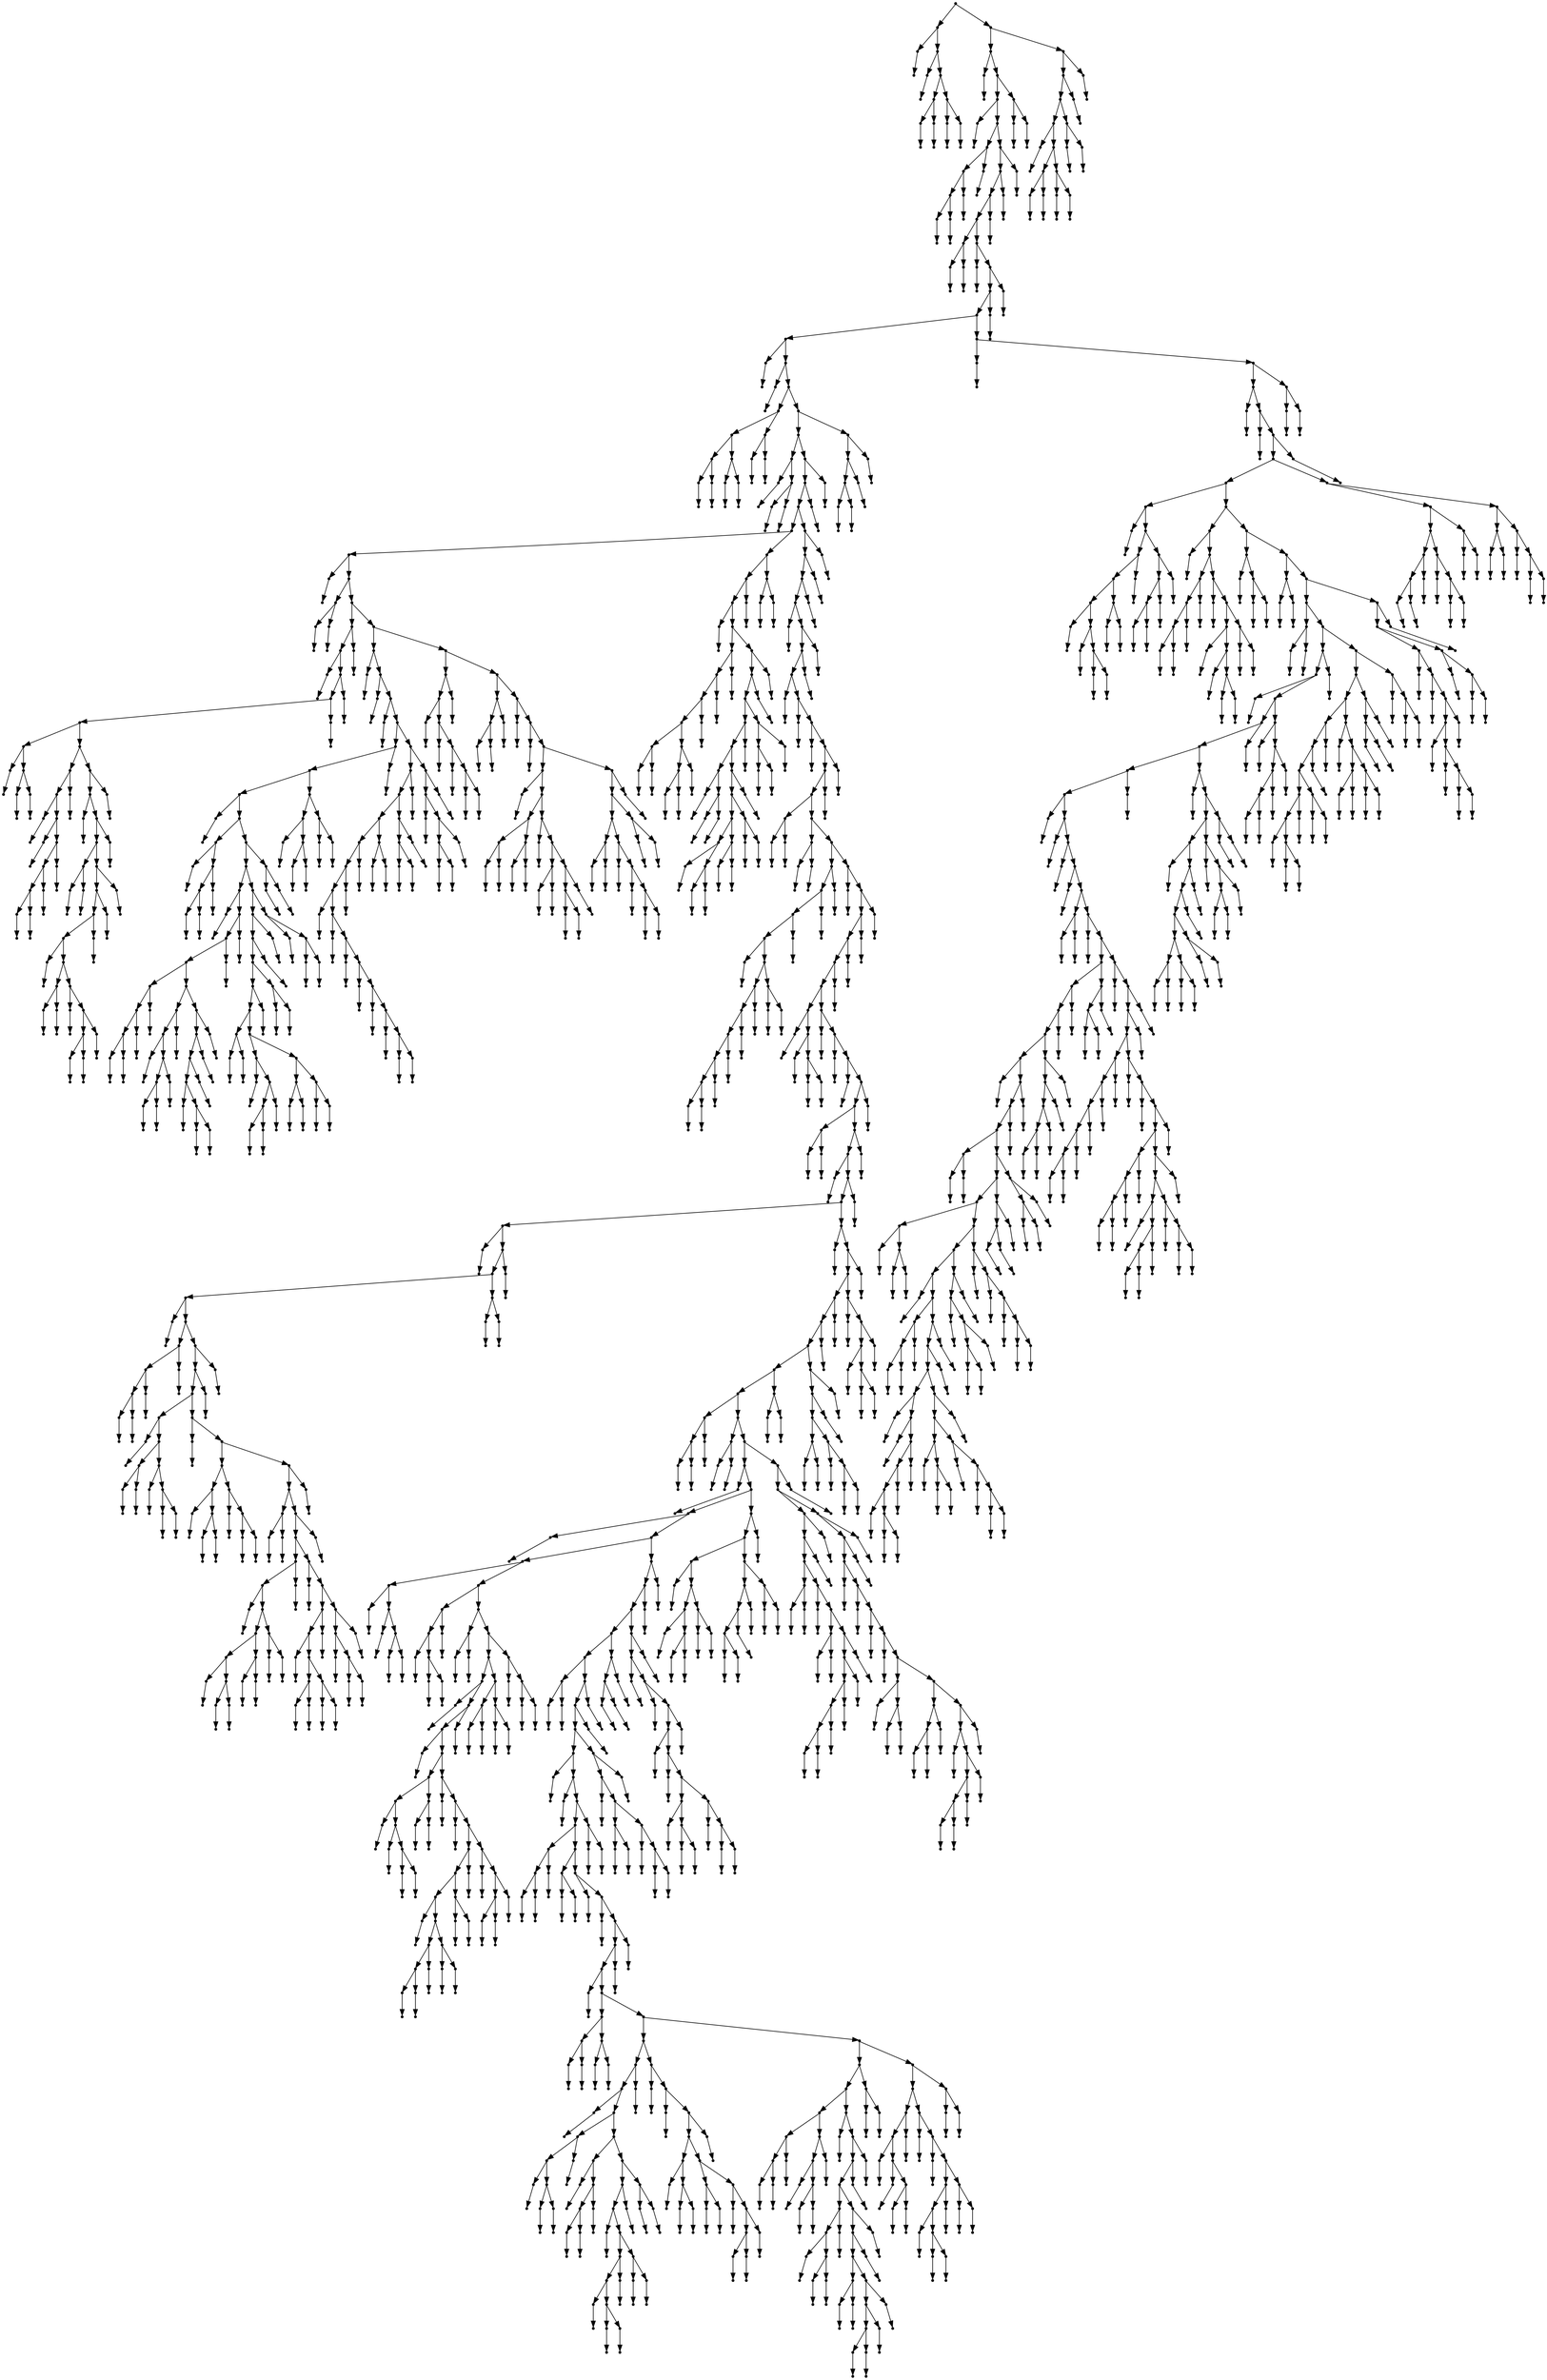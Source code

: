 digraph {
  2173 [shape=point];
  16 [shape=point];
  1 [shape=point];
  0 [shape=point];
  15 [shape=point];
  3 [shape=point];
  2 [shape=point];
  14 [shape=point];
  8 [shape=point];
  5 [shape=point];
  4 [shape=point];
  7 [shape=point];
  6 [shape=point];
  13 [shape=point];
  10 [shape=point];
  9 [shape=point];
  12 [shape=point];
  11 [shape=point];
  2172 [shape=point];
  2145 [shape=point];
  18 [shape=point];
  17 [shape=point];
  2144 [shape=point];
  2138 [shape=point];
  20 [shape=point];
  19 [shape=point];
  2137 [shape=point];
  31 [shape=point];
  28 [shape=point];
  25 [shape=point];
  22 [shape=point];
  21 [shape=point];
  24 [shape=point];
  23 [shape=point];
  27 [shape=point];
  26 [shape=point];
  30 [shape=point];
  29 [shape=point];
  2136 [shape=point];
  2133 [shape=point];
  2130 [shape=point];
  2127 [shape=point];
  36 [shape=point];
  33 [shape=point];
  32 [shape=point];
  35 [shape=point];
  34 [shape=point];
  2126 [shape=point];
  38 [shape=point];
  37 [shape=point];
  2125 [shape=point];
  2122 [shape=point];
  2119 [shape=point];
  1546 [shape=point];
  40 [shape=point];
  39 [shape=point];
  1545 [shape=point];
  42 [shape=point];
  41 [shape=point];
  1544 [shape=point];
  59 [shape=point];
  53 [shape=point];
  47 [shape=point];
  44 [shape=point];
  43 [shape=point];
  46 [shape=point];
  45 [shape=point];
  52 [shape=point];
  49 [shape=point];
  48 [shape=point];
  51 [shape=point];
  50 [shape=point];
  58 [shape=point];
  55 [shape=point];
  54 [shape=point];
  57 [shape=point];
  56 [shape=point];
  1543 [shape=point];
  1531 [shape=point];
  67 [shape=point];
  61 [shape=point];
  60 [shape=point];
  66 [shape=point];
  63 [shape=point];
  62 [shape=point];
  65 [shape=point];
  64 [shape=point];
  1530 [shape=point];
  1527 [shape=point];
  1524 [shape=point];
  561 [shape=point];
  474 [shape=point];
  69 [shape=point];
  68 [shape=point];
  473 [shape=point];
  74 [shape=point];
  71 [shape=point];
  70 [shape=point];
  73 [shape=point];
  72 [shape=point];
  472 [shape=point];
  160 [shape=point];
  157 [shape=point];
  76 [shape=point];
  75 [shape=point];
  156 [shape=point];
  153 [shape=point];
  150 [shape=point];
  84 [shape=point];
  78 [shape=point];
  77 [shape=point];
  83 [shape=point];
  80 [shape=point];
  79 [shape=point];
  82 [shape=point];
  81 [shape=point];
  149 [shape=point];
  104 [shape=point];
  101 [shape=point];
  86 [shape=point];
  85 [shape=point];
  100 [shape=point];
  88 [shape=point];
  87 [shape=point];
  99 [shape=point];
  96 [shape=point];
  93 [shape=point];
  90 [shape=point];
  89 [shape=point];
  92 [shape=point];
  91 [shape=point];
  95 [shape=point];
  94 [shape=point];
  98 [shape=point];
  97 [shape=point];
  103 [shape=point];
  102 [shape=point];
  148 [shape=point];
  145 [shape=point];
  106 [shape=point];
  105 [shape=point];
  144 [shape=point];
  141 [shape=point];
  111 [shape=point];
  108 [shape=point];
  107 [shape=point];
  110 [shape=point];
  109 [shape=point];
  140 [shape=point];
  137 [shape=point];
  134 [shape=point];
  131 [shape=point];
  113 [shape=point];
  112 [shape=point];
  130 [shape=point];
  118 [shape=point];
  115 [shape=point];
  114 [shape=point];
  117 [shape=point];
  116 [shape=point];
  129 [shape=point];
  120 [shape=point];
  119 [shape=point];
  128 [shape=point];
  125 [shape=point];
  122 [shape=point];
  121 [shape=point];
  124 [shape=point];
  123 [shape=point];
  127 [shape=point];
  126 [shape=point];
  133 [shape=point];
  132 [shape=point];
  136 [shape=point];
  135 [shape=point];
  139 [shape=point];
  138 [shape=point];
  143 [shape=point];
  142 [shape=point];
  147 [shape=point];
  146 [shape=point];
  152 [shape=point];
  151 [shape=point];
  155 [shape=point];
  154 [shape=point];
  159 [shape=point];
  158 [shape=point];
  471 [shape=point];
  378 [shape=point];
  162 [shape=point];
  161 [shape=point];
  377 [shape=point];
  164 [shape=point];
  163 [shape=point];
  376 [shape=point];
  166 [shape=point];
  165 [shape=point];
  375 [shape=point];
  312 [shape=point];
  309 [shape=point];
  294 [shape=point];
  168 [shape=point];
  167 [shape=point];
  293 [shape=point];
  179 [shape=point];
  170 [shape=point];
  169 [shape=point];
  178 [shape=point];
  175 [shape=point];
  172 [shape=point];
  171 [shape=point];
  174 [shape=point];
  173 [shape=point];
  177 [shape=point];
  176 [shape=point];
  292 [shape=point];
  286 [shape=point];
  232 [shape=point];
  181 [shape=point];
  180 [shape=point];
  231 [shape=point];
  228 [shape=point];
  225 [shape=point];
  192 [shape=point];
  189 [shape=point];
  186 [shape=point];
  183 [shape=point];
  182 [shape=point];
  185 [shape=point];
  184 [shape=point];
  188 [shape=point];
  187 [shape=point];
  191 [shape=point];
  190 [shape=point];
  224 [shape=point];
  206 [shape=point];
  203 [shape=point];
  194 [shape=point];
  193 [shape=point];
  202 [shape=point];
  199 [shape=point];
  196 [shape=point];
  195 [shape=point];
  198 [shape=point];
  197 [shape=point];
  201 [shape=point];
  200 [shape=point];
  205 [shape=point];
  204 [shape=point];
  223 [shape=point];
  220 [shape=point];
  217 [shape=point];
  214 [shape=point];
  208 [shape=point];
  207 [shape=point];
  213 [shape=point];
  210 [shape=point];
  209 [shape=point];
  212 [shape=point];
  211 [shape=point];
  216 [shape=point];
  215 [shape=point];
  219 [shape=point];
  218 [shape=point];
  222 [shape=point];
  221 [shape=point];
  227 [shape=point];
  226 [shape=point];
  230 [shape=point];
  229 [shape=point];
  285 [shape=point];
  276 [shape=point];
  273 [shape=point];
  270 [shape=point];
  264 [shape=point];
  261 [shape=point];
  237 [shape=point];
  234 [shape=point];
  233 [shape=point];
  236 [shape=point];
  235 [shape=point];
  260 [shape=point];
  248 [shape=point];
  239 [shape=point];
  238 [shape=point];
  247 [shape=point];
  244 [shape=point];
  241 [shape=point];
  240 [shape=point];
  243 [shape=point];
  242 [shape=point];
  246 [shape=point];
  245 [shape=point];
  259 [shape=point];
  253 [shape=point];
  250 [shape=point];
  249 [shape=point];
  252 [shape=point];
  251 [shape=point];
  258 [shape=point];
  255 [shape=point];
  254 [shape=point];
  257 [shape=point];
  256 [shape=point];
  263 [shape=point];
  262 [shape=point];
  269 [shape=point];
  266 [shape=point];
  265 [shape=point];
  268 [shape=point];
  267 [shape=point];
  272 [shape=point];
  271 [shape=point];
  275 [shape=point];
  274 [shape=point];
  284 [shape=point];
  278 [shape=point];
  277 [shape=point];
  283 [shape=point];
  280 [shape=point];
  279 [shape=point];
  282 [shape=point];
  281 [shape=point];
  291 [shape=point];
  288 [shape=point];
  287 [shape=point];
  290 [shape=point];
  289 [shape=point];
  308 [shape=point];
  302 [shape=point];
  296 [shape=point];
  295 [shape=point];
  301 [shape=point];
  298 [shape=point];
  297 [shape=point];
  300 [shape=point];
  299 [shape=point];
  307 [shape=point];
  304 [shape=point];
  303 [shape=point];
  306 [shape=point];
  305 [shape=point];
  311 [shape=point];
  310 [shape=point];
  374 [shape=point];
  359 [shape=point];
  356 [shape=point];
  347 [shape=point];
  341 [shape=point];
  338 [shape=point];
  335 [shape=point];
  314 [shape=point];
  313 [shape=point];
  334 [shape=point];
  316 [shape=point];
  315 [shape=point];
  333 [shape=point];
  318 [shape=point];
  317 [shape=point];
  332 [shape=point];
  320 [shape=point];
  319 [shape=point];
  331 [shape=point];
  322 [shape=point];
  321 [shape=point];
  330 [shape=point];
  324 [shape=point];
  323 [shape=point];
  329 [shape=point];
  326 [shape=point];
  325 [shape=point];
  328 [shape=point];
  327 [shape=point];
  337 [shape=point];
  336 [shape=point];
  340 [shape=point];
  339 [shape=point];
  346 [shape=point];
  343 [shape=point];
  342 [shape=point];
  345 [shape=point];
  344 [shape=point];
  355 [shape=point];
  352 [shape=point];
  349 [shape=point];
  348 [shape=point];
  351 [shape=point];
  350 [shape=point];
  354 [shape=point];
  353 [shape=point];
  358 [shape=point];
  357 [shape=point];
  373 [shape=point];
  370 [shape=point];
  361 [shape=point];
  360 [shape=point];
  369 [shape=point];
  366 [shape=point];
  363 [shape=point];
  362 [shape=point];
  365 [shape=point];
  364 [shape=point];
  368 [shape=point];
  367 [shape=point];
  372 [shape=point];
  371 [shape=point];
  470 [shape=point];
  395 [shape=point];
  392 [shape=point];
  380 [shape=point];
  379 [shape=point];
  391 [shape=point];
  382 [shape=point];
  381 [shape=point];
  390 [shape=point];
  384 [shape=point];
  383 [shape=point];
  389 [shape=point];
  386 [shape=point];
  385 [shape=point];
  388 [shape=point];
  387 [shape=point];
  394 [shape=point];
  393 [shape=point];
  469 [shape=point];
  403 [shape=point];
  400 [shape=point];
  397 [shape=point];
  396 [shape=point];
  399 [shape=point];
  398 [shape=point];
  402 [shape=point];
  401 [shape=point];
  468 [shape=point];
  405 [shape=point];
  404 [shape=point];
  467 [shape=point];
  407 [shape=point];
  406 [shape=point];
  466 [shape=point];
  439 [shape=point];
  409 [shape=point];
  408 [shape=point];
  438 [shape=point];
  420 [shape=point];
  414 [shape=point];
  411 [shape=point];
  410 [shape=point];
  413 [shape=point];
  412 [shape=point];
  419 [shape=point];
  416 [shape=point];
  415 [shape=point];
  418 [shape=point];
  417 [shape=point];
  437 [shape=point];
  422 [shape=point];
  421 [shape=point];
  436 [shape=point];
  427 [shape=point];
  424 [shape=point];
  423 [shape=point];
  426 [shape=point];
  425 [shape=point];
  435 [shape=point];
  432 [shape=point];
  429 [shape=point];
  428 [shape=point];
  431 [shape=point];
  430 [shape=point];
  434 [shape=point];
  433 [shape=point];
  465 [shape=point];
  462 [shape=point];
  456 [shape=point];
  444 [shape=point];
  441 [shape=point];
  440 [shape=point];
  443 [shape=point];
  442 [shape=point];
  455 [shape=point];
  446 [shape=point];
  445 [shape=point];
  454 [shape=point];
  448 [shape=point];
  447 [shape=point];
  453 [shape=point];
  450 [shape=point];
  449 [shape=point];
  452 [shape=point];
  451 [shape=point];
  461 [shape=point];
  458 [shape=point];
  457 [shape=point];
  460 [shape=point];
  459 [shape=point];
  464 [shape=point];
  463 [shape=point];
  560 [shape=point];
  554 [shape=point];
  551 [shape=point];
  476 [shape=point];
  475 [shape=point];
  550 [shape=point];
  499 [shape=point];
  496 [shape=point];
  493 [shape=point];
  490 [shape=point];
  481 [shape=point];
  478 [shape=point];
  477 [shape=point];
  480 [shape=point];
  479 [shape=point];
  489 [shape=point];
  486 [shape=point];
  483 [shape=point];
  482 [shape=point];
  485 [shape=point];
  484 [shape=point];
  488 [shape=point];
  487 [shape=point];
  492 [shape=point];
  491 [shape=point];
  495 [shape=point];
  494 [shape=point];
  498 [shape=point];
  497 [shape=point];
  549 [shape=point];
  546 [shape=point];
  543 [shape=point];
  534 [shape=point];
  531 [shape=point];
  507 [shape=point];
  501 [shape=point];
  500 [shape=point];
  506 [shape=point];
  503 [shape=point];
  502 [shape=point];
  505 [shape=point];
  504 [shape=point];
  530 [shape=point];
  527 [shape=point];
  521 [shape=point];
  515 [shape=point];
  509 [shape=point];
  508 [shape=point];
  514 [shape=point];
  511 [shape=point];
  510 [shape=point];
  513 [shape=point];
  512 [shape=point];
  520 [shape=point];
  517 [shape=point];
  516 [shape=point];
  519 [shape=point];
  518 [shape=point];
  526 [shape=point];
  523 [shape=point];
  522 [shape=point];
  525 [shape=point];
  524 [shape=point];
  529 [shape=point];
  528 [shape=point];
  533 [shape=point];
  532 [shape=point];
  542 [shape=point];
  539 [shape=point];
  536 [shape=point];
  535 [shape=point];
  538 [shape=point];
  537 [shape=point];
  541 [shape=point];
  540 [shape=point];
  545 [shape=point];
  544 [shape=point];
  548 [shape=point];
  547 [shape=point];
  553 [shape=point];
  552 [shape=point];
  559 [shape=point];
  556 [shape=point];
  555 [shape=point];
  558 [shape=point];
  557 [shape=point];
  1523 [shape=point];
  1520 [shape=point];
  1517 [shape=point];
  1514 [shape=point];
  563 [shape=point];
  562 [shape=point];
  1513 [shape=point];
  1510 [shape=point];
  1507 [shape=point];
  565 [shape=point];
  564 [shape=point];
  1506 [shape=point];
  567 [shape=point];
  566 [shape=point];
  1505 [shape=point];
  569 [shape=point];
  568 [shape=point];
  1504 [shape=point];
  1501 [shape=point];
  1498 [shape=point];
  574 [shape=point];
  571 [shape=point];
  570 [shape=point];
  573 [shape=point];
  572 [shape=point];
  1497 [shape=point];
  579 [shape=point];
  576 [shape=point];
  575 [shape=point];
  578 [shape=point];
  577 [shape=point];
  1496 [shape=point];
  614 [shape=point];
  611 [shape=point];
  608 [shape=point];
  605 [shape=point];
  581 [shape=point];
  580 [shape=point];
  604 [shape=point];
  598 [shape=point];
  595 [shape=point];
  592 [shape=point];
  589 [shape=point];
  586 [shape=point];
  583 [shape=point];
  582 [shape=point];
  585 [shape=point];
  584 [shape=point];
  588 [shape=point];
  587 [shape=point];
  591 [shape=point];
  590 [shape=point];
  594 [shape=point];
  593 [shape=point];
  597 [shape=point];
  596 [shape=point];
  603 [shape=point];
  600 [shape=point];
  599 [shape=point];
  602 [shape=point];
  601 [shape=point];
  607 [shape=point];
  606 [shape=point];
  610 [shape=point];
  609 [shape=point];
  613 [shape=point];
  612 [shape=point];
  1495 [shape=point];
  616 [shape=point];
  615 [shape=point];
  1494 [shape=point];
  1491 [shape=point];
  1488 [shape=point];
  1485 [shape=point];
  1482 [shape=point];
  627 [shape=point];
  618 [shape=point];
  617 [shape=point];
  626 [shape=point];
  620 [shape=point];
  619 [shape=point];
  625 [shape=point];
  622 [shape=point];
  621 [shape=point];
  624 [shape=point];
  623 [shape=point];
  1481 [shape=point];
  629 [shape=point];
  628 [shape=point];
  1480 [shape=point];
  631 [shape=point];
  630 [shape=point];
  1479 [shape=point];
  633 [shape=point];
  632 [shape=point];
  1478 [shape=point];
  1475 [shape=point];
  638 [shape=point];
  635 [shape=point];
  634 [shape=point];
  637 [shape=point];
  636 [shape=point];
  1474 [shape=point];
  1471 [shape=point];
  640 [shape=point];
  639 [shape=point];
  1470 [shape=point];
  1467 [shape=point];
  783 [shape=point];
  642 [shape=point];
  641 [shape=point];
  782 [shape=point];
  779 [shape=point];
  773 [shape=point];
  644 [shape=point];
  643 [shape=point];
  772 [shape=point];
  655 [shape=point];
  652 [shape=point];
  649 [shape=point];
  646 [shape=point];
  645 [shape=point];
  648 [shape=point];
  647 [shape=point];
  651 [shape=point];
  650 [shape=point];
  654 [shape=point];
  653 [shape=point];
  771 [shape=point];
  768 [shape=point];
  765 [shape=point];
  672 [shape=point];
  657 [shape=point];
  656 [shape=point];
  671 [shape=point];
  662 [shape=point];
  659 [shape=point];
  658 [shape=point];
  661 [shape=point];
  660 [shape=point];
  670 [shape=point];
  664 [shape=point];
  663 [shape=point];
  669 [shape=point];
  666 [shape=point];
  665 [shape=point];
  668 [shape=point];
  667 [shape=point];
  764 [shape=point];
  674 [shape=point];
  673 [shape=point];
  763 [shape=point];
  691 [shape=point];
  682 [shape=point];
  676 [shape=point];
  675 [shape=point];
  681 [shape=point];
  678 [shape=point];
  677 [shape=point];
  680 [shape=point];
  679 [shape=point];
  690 [shape=point];
  684 [shape=point];
  683 [shape=point];
  689 [shape=point];
  686 [shape=point];
  685 [shape=point];
  688 [shape=point];
  687 [shape=point];
  762 [shape=point];
  759 [shape=point];
  696 [shape=point];
  693 [shape=point];
  692 [shape=point];
  695 [shape=point];
  694 [shape=point];
  758 [shape=point];
  755 [shape=point];
  722 [shape=point];
  719 [shape=point];
  698 [shape=point];
  697 [shape=point];
  718 [shape=point];
  712 [shape=point];
  706 [shape=point];
  700 [shape=point];
  699 [shape=point];
  705 [shape=point];
  702 [shape=point];
  701 [shape=point];
  704 [shape=point];
  703 [shape=point];
  711 [shape=point];
  708 [shape=point];
  707 [shape=point];
  710 [shape=point];
  709 [shape=point];
  717 [shape=point];
  714 [shape=point];
  713 [shape=point];
  716 [shape=point];
  715 [shape=point];
  721 [shape=point];
  720 [shape=point];
  754 [shape=point];
  724 [shape=point];
  723 [shape=point];
  753 [shape=point];
  741 [shape=point];
  738 [shape=point];
  726 [shape=point];
  725 [shape=point];
  737 [shape=point];
  731 [shape=point];
  728 [shape=point];
  727 [shape=point];
  730 [shape=point];
  729 [shape=point];
  736 [shape=point];
  733 [shape=point];
  732 [shape=point];
  735 [shape=point];
  734 [shape=point];
  740 [shape=point];
  739 [shape=point];
  752 [shape=point];
  749 [shape=point];
  743 [shape=point];
  742 [shape=point];
  748 [shape=point];
  745 [shape=point];
  744 [shape=point];
  747 [shape=point];
  746 [shape=point];
  751 [shape=point];
  750 [shape=point];
  757 [shape=point];
  756 [shape=point];
  761 [shape=point];
  760 [shape=point];
  767 [shape=point];
  766 [shape=point];
  770 [shape=point];
  769 [shape=point];
  778 [shape=point];
  775 [shape=point];
  774 [shape=point];
  777 [shape=point];
  776 [shape=point];
  781 [shape=point];
  780 [shape=point];
  1466 [shape=point];
  785 [shape=point];
  784 [shape=point];
  1465 [shape=point];
  1462 [shape=point];
  1447 [shape=point];
  1444 [shape=point];
  1441 [shape=point];
  1420 [shape=point];
  1414 [shape=point];
  793 [shape=point];
  790 [shape=point];
  787 [shape=point];
  786 [shape=point];
  789 [shape=point];
  788 [shape=point];
  792 [shape=point];
  791 [shape=point];
  1413 [shape=point];
  798 [shape=point];
  795 [shape=point];
  794 [shape=point];
  797 [shape=point];
  796 [shape=point];
  1412 [shape=point];
  1316 [shape=point];
  800 [shape=point];
  799 [shape=point];
  1315 [shape=point];
  1276 [shape=point];
  802 [shape=point];
  801 [shape=point];
  1275 [shape=point];
  924 [shape=point];
  813 [shape=point];
  804 [shape=point];
  803 [shape=point];
  812 [shape=point];
  806 [shape=point];
  805 [shape=point];
  811 [shape=point];
  808 [shape=point];
  807 [shape=point];
  810 [shape=point];
  809 [shape=point];
  923 [shape=point];
  824 [shape=point];
  821 [shape=point];
  815 [shape=point];
  814 [shape=point];
  820 [shape=point];
  817 [shape=point];
  816 [shape=point];
  819 [shape=point];
  818 [shape=point];
  823 [shape=point];
  822 [shape=point];
  922 [shape=point];
  829 [shape=point];
  826 [shape=point];
  825 [shape=point];
  828 [shape=point];
  827 [shape=point];
  921 [shape=point];
  912 [shape=point];
  900 [shape=point];
  831 [shape=point];
  830 [shape=point];
  899 [shape=point];
  896 [shape=point];
  833 [shape=point];
  832 [shape=point];
  895 [shape=point];
  850 [shape=point];
  844 [shape=point];
  835 [shape=point];
  834 [shape=point];
  843 [shape=point];
  837 [shape=point];
  836 [shape=point];
  842 [shape=point];
  839 [shape=point];
  838 [shape=point];
  841 [shape=point];
  840 [shape=point];
  849 [shape=point];
  846 [shape=point];
  845 [shape=point];
  848 [shape=point];
  847 [shape=point];
  894 [shape=point];
  852 [shape=point];
  851 [shape=point];
  893 [shape=point];
  854 [shape=point];
  853 [shape=point];
  892 [shape=point];
  880 [shape=point];
  877 [shape=point];
  871 [shape=point];
  856 [shape=point];
  855 [shape=point];
  870 [shape=point];
  864 [shape=point];
  861 [shape=point];
  858 [shape=point];
  857 [shape=point];
  860 [shape=point];
  859 [shape=point];
  863 [shape=point];
  862 [shape=point];
  869 [shape=point];
  866 [shape=point];
  865 [shape=point];
  868 [shape=point];
  867 [shape=point];
  876 [shape=point];
  873 [shape=point];
  872 [shape=point];
  875 [shape=point];
  874 [shape=point];
  879 [shape=point];
  878 [shape=point];
  891 [shape=point];
  882 [shape=point];
  881 [shape=point];
  890 [shape=point];
  887 [shape=point];
  884 [shape=point];
  883 [shape=point];
  886 [shape=point];
  885 [shape=point];
  889 [shape=point];
  888 [shape=point];
  898 [shape=point];
  897 [shape=point];
  911 [shape=point];
  905 [shape=point];
  902 [shape=point];
  901 [shape=point];
  904 [shape=point];
  903 [shape=point];
  910 [shape=point];
  907 [shape=point];
  906 [shape=point];
  909 [shape=point];
  908 [shape=point];
  920 [shape=point];
  914 [shape=point];
  913 [shape=point];
  919 [shape=point];
  916 [shape=point];
  915 [shape=point];
  918 [shape=point];
  917 [shape=point];
  1274 [shape=point];
  1271 [shape=point];
  1268 [shape=point];
  1232 [shape=point];
  1223 [shape=point];
  929 [shape=point];
  926 [shape=point];
  925 [shape=point];
  928 [shape=point];
  927 [shape=point];
  1222 [shape=point];
  1219 [shape=point];
  1216 [shape=point];
  1195 [shape=point];
  931 [shape=point];
  930 [shape=point];
  1194 [shape=point];
  933 [shape=point];
  932 [shape=point];
  1193 [shape=point];
  1187 [shape=point];
  941 [shape=point];
  938 [shape=point];
  935 [shape=point];
  934 [shape=point];
  937 [shape=point];
  936 [shape=point];
  940 [shape=point];
  939 [shape=point];
  1186 [shape=point];
  946 [shape=point];
  943 [shape=point];
  942 [shape=point];
  945 [shape=point];
  944 [shape=point];
  1185 [shape=point];
  948 [shape=point];
  947 [shape=point];
  1184 [shape=point];
  950 [shape=point];
  949 [shape=point];
  1183 [shape=point];
  1180 [shape=point];
  1177 [shape=point];
  952 [shape=point];
  951 [shape=point];
  1176 [shape=point];
  963 [shape=point];
  957 [shape=point];
  954 [shape=point];
  953 [shape=point];
  956 [shape=point];
  955 [shape=point];
  962 [shape=point];
  959 [shape=point];
  958 [shape=point];
  961 [shape=point];
  960 [shape=point];
  1175 [shape=point];
  1058 [shape=point];
  1022 [shape=point];
  1019 [shape=point];
  965 [shape=point];
  964 [shape=point];
  1018 [shape=point];
  976 [shape=point];
  973 [shape=point];
  967 [shape=point];
  966 [shape=point];
  972 [shape=point];
  969 [shape=point];
  968 [shape=point];
  971 [shape=point];
  970 [shape=point];
  975 [shape=point];
  974 [shape=point];
  1017 [shape=point];
  987 [shape=point];
  978 [shape=point];
  977 [shape=point];
  986 [shape=point];
  983 [shape=point];
  980 [shape=point];
  979 [shape=point];
  982 [shape=point];
  981 [shape=point];
  985 [shape=point];
  984 [shape=point];
  1016 [shape=point];
  1010 [shape=point];
  1007 [shape=point];
  989 [shape=point];
  988 [shape=point];
  1006 [shape=point];
  1000 [shape=point];
  997 [shape=point];
  991 [shape=point];
  990 [shape=point];
  996 [shape=point];
  993 [shape=point];
  992 [shape=point];
  995 [shape=point];
  994 [shape=point];
  999 [shape=point];
  998 [shape=point];
  1005 [shape=point];
  1002 [shape=point];
  1001 [shape=point];
  1004 [shape=point];
  1003 [shape=point];
  1009 [shape=point];
  1008 [shape=point];
  1015 [shape=point];
  1012 [shape=point];
  1011 [shape=point];
  1014 [shape=point];
  1013 [shape=point];
  1021 [shape=point];
  1020 [shape=point];
  1057 [shape=point];
  1024 [shape=point];
  1023 [shape=point];
  1056 [shape=point];
  1026 [shape=point];
  1025 [shape=point];
  1055 [shape=point];
  1052 [shape=point];
  1034 [shape=point];
  1028 [shape=point];
  1027 [shape=point];
  1033 [shape=point];
  1030 [shape=point];
  1029 [shape=point];
  1032 [shape=point];
  1031 [shape=point];
  1051 [shape=point];
  1039 [shape=point];
  1036 [shape=point];
  1035 [shape=point];
  1038 [shape=point];
  1037 [shape=point];
  1050 [shape=point];
  1041 [shape=point];
  1040 [shape=point];
  1049 [shape=point];
  1046 [shape=point];
  1043 [shape=point];
  1042 [shape=point];
  1045 [shape=point];
  1044 [shape=point];
  1048 [shape=point];
  1047 [shape=point];
  1054 [shape=point];
  1053 [shape=point];
  1174 [shape=point];
  1129 [shape=point];
  1123 [shape=point];
  1078 [shape=point];
  1066 [shape=point];
  1063 [shape=point];
  1060 [shape=point];
  1059 [shape=point];
  1062 [shape=point];
  1061 [shape=point];
  1065 [shape=point];
  1064 [shape=point];
  1077 [shape=point];
  1074 [shape=point];
  1068 [shape=point];
  1067 [shape=point];
  1073 [shape=point];
  1070 [shape=point];
  1069 [shape=point];
  1072 [shape=point];
  1071 [shape=point];
  1076 [shape=point];
  1075 [shape=point];
  1122 [shape=point];
  1080 [shape=point];
  1079 [shape=point];
  1121 [shape=point];
  1118 [shape=point];
  1115 [shape=point];
  1091 [shape=point];
  1088 [shape=point];
  1082 [shape=point];
  1081 [shape=point];
  1087 [shape=point];
  1084 [shape=point];
  1083 [shape=point];
  1086 [shape=point];
  1085 [shape=point];
  1090 [shape=point];
  1089 [shape=point];
  1114 [shape=point];
  1111 [shape=point];
  1108 [shape=point];
  1096 [shape=point];
  1093 [shape=point];
  1092 [shape=point];
  1095 [shape=point];
  1094 [shape=point];
  1107 [shape=point];
  1104 [shape=point];
  1101 [shape=point];
  1098 [shape=point];
  1097 [shape=point];
  1100 [shape=point];
  1099 [shape=point];
  1103 [shape=point];
  1102 [shape=point];
  1106 [shape=point];
  1105 [shape=point];
  1110 [shape=point];
  1109 [shape=point];
  1113 [shape=point];
  1112 [shape=point];
  1117 [shape=point];
  1116 [shape=point];
  1120 [shape=point];
  1119 [shape=point];
  1128 [shape=point];
  1125 [shape=point];
  1124 [shape=point];
  1127 [shape=point];
  1126 [shape=point];
  1173 [shape=point];
  1167 [shape=point];
  1143 [shape=point];
  1140 [shape=point];
  1131 [shape=point];
  1130 [shape=point];
  1139 [shape=point];
  1133 [shape=point];
  1132 [shape=point];
  1138 [shape=point];
  1135 [shape=point];
  1134 [shape=point];
  1137 [shape=point];
  1136 [shape=point];
  1142 [shape=point];
  1141 [shape=point];
  1166 [shape=point];
  1145 [shape=point];
  1144 [shape=point];
  1165 [shape=point];
  1147 [shape=point];
  1146 [shape=point];
  1164 [shape=point];
  1158 [shape=point];
  1155 [shape=point];
  1149 [shape=point];
  1148 [shape=point];
  1154 [shape=point];
  1151 [shape=point];
  1150 [shape=point];
  1153 [shape=point];
  1152 [shape=point];
  1157 [shape=point];
  1156 [shape=point];
  1163 [shape=point];
  1160 [shape=point];
  1159 [shape=point];
  1162 [shape=point];
  1161 [shape=point];
  1172 [shape=point];
  1169 [shape=point];
  1168 [shape=point];
  1171 [shape=point];
  1170 [shape=point];
  1179 [shape=point];
  1178 [shape=point];
  1182 [shape=point];
  1181 [shape=point];
  1192 [shape=point];
  1189 [shape=point];
  1188 [shape=point];
  1191 [shape=point];
  1190 [shape=point];
  1215 [shape=point];
  1212 [shape=point];
  1197 [shape=point];
  1196 [shape=point];
  1211 [shape=point];
  1202 [shape=point];
  1199 [shape=point];
  1198 [shape=point];
  1201 [shape=point];
  1200 [shape=point];
  1210 [shape=point];
  1204 [shape=point];
  1203 [shape=point];
  1209 [shape=point];
  1206 [shape=point];
  1205 [shape=point];
  1208 [shape=point];
  1207 [shape=point];
  1214 [shape=point];
  1213 [shape=point];
  1218 [shape=point];
  1217 [shape=point];
  1221 [shape=point];
  1220 [shape=point];
  1231 [shape=point];
  1228 [shape=point];
  1225 [shape=point];
  1224 [shape=point];
  1227 [shape=point];
  1226 [shape=point];
  1230 [shape=point];
  1229 [shape=point];
  1267 [shape=point];
  1264 [shape=point];
  1234 [shape=point];
  1233 [shape=point];
  1263 [shape=point];
  1236 [shape=point];
  1235 [shape=point];
  1262 [shape=point];
  1259 [shape=point];
  1238 [shape=point];
  1237 [shape=point];
  1258 [shape=point];
  1240 [shape=point];
  1239 [shape=point];
  1257 [shape=point];
  1248 [shape=point];
  1242 [shape=point];
  1241 [shape=point];
  1247 [shape=point];
  1244 [shape=point];
  1243 [shape=point];
  1246 [shape=point];
  1245 [shape=point];
  1256 [shape=point];
  1250 [shape=point];
  1249 [shape=point];
  1255 [shape=point];
  1252 [shape=point];
  1251 [shape=point];
  1254 [shape=point];
  1253 [shape=point];
  1261 [shape=point];
  1260 [shape=point];
  1266 [shape=point];
  1265 [shape=point];
  1270 [shape=point];
  1269 [shape=point];
  1273 [shape=point];
  1272 [shape=point];
  1314 [shape=point];
  1311 [shape=point];
  1293 [shape=point];
  1278 [shape=point];
  1277 [shape=point];
  1292 [shape=point];
  1286 [shape=point];
  1280 [shape=point];
  1279 [shape=point];
  1285 [shape=point];
  1282 [shape=point];
  1281 [shape=point];
  1284 [shape=point];
  1283 [shape=point];
  1291 [shape=point];
  1288 [shape=point];
  1287 [shape=point];
  1290 [shape=point];
  1289 [shape=point];
  1310 [shape=point];
  1304 [shape=point];
  1301 [shape=point];
  1298 [shape=point];
  1295 [shape=point];
  1294 [shape=point];
  1297 [shape=point];
  1296 [shape=point];
  1300 [shape=point];
  1299 [shape=point];
  1303 [shape=point];
  1302 [shape=point];
  1309 [shape=point];
  1306 [shape=point];
  1305 [shape=point];
  1308 [shape=point];
  1307 [shape=point];
  1313 [shape=point];
  1312 [shape=point];
  1411 [shape=point];
  1408 [shape=point];
  1354 [shape=point];
  1351 [shape=point];
  1348 [shape=point];
  1321 [shape=point];
  1318 [shape=point];
  1317 [shape=point];
  1320 [shape=point];
  1319 [shape=point];
  1347 [shape=point];
  1323 [shape=point];
  1322 [shape=point];
  1346 [shape=point];
  1328 [shape=point];
  1325 [shape=point];
  1324 [shape=point];
  1327 [shape=point];
  1326 [shape=point];
  1345 [shape=point];
  1342 [shape=point];
  1339 [shape=point];
  1336 [shape=point];
  1333 [shape=point];
  1330 [shape=point];
  1329 [shape=point];
  1332 [shape=point];
  1331 [shape=point];
  1335 [shape=point];
  1334 [shape=point];
  1338 [shape=point];
  1337 [shape=point];
  1341 [shape=point];
  1340 [shape=point];
  1344 [shape=point];
  1343 [shape=point];
  1350 [shape=point];
  1349 [shape=point];
  1353 [shape=point];
  1352 [shape=point];
  1407 [shape=point];
  1404 [shape=point];
  1401 [shape=point];
  1356 [shape=point];
  1355 [shape=point];
  1400 [shape=point];
  1358 [shape=point];
  1357 [shape=point];
  1399 [shape=point];
  1360 [shape=point];
  1359 [shape=point];
  1398 [shape=point];
  1362 [shape=point];
  1361 [shape=point];
  1397 [shape=point];
  1370 [shape=point];
  1364 [shape=point];
  1363 [shape=point];
  1369 [shape=point];
  1366 [shape=point];
  1365 [shape=point];
  1368 [shape=point];
  1367 [shape=point];
  1396 [shape=point];
  1378 [shape=point];
  1375 [shape=point];
  1372 [shape=point];
  1371 [shape=point];
  1374 [shape=point];
  1373 [shape=point];
  1377 [shape=point];
  1376 [shape=point];
  1395 [shape=point];
  1392 [shape=point];
  1380 [shape=point];
  1379 [shape=point];
  1391 [shape=point];
  1388 [shape=point];
  1385 [shape=point];
  1382 [shape=point];
  1381 [shape=point];
  1384 [shape=point];
  1383 [shape=point];
  1387 [shape=point];
  1386 [shape=point];
  1390 [shape=point];
  1389 [shape=point];
  1394 [shape=point];
  1393 [shape=point];
  1403 [shape=point];
  1402 [shape=point];
  1406 [shape=point];
  1405 [shape=point];
  1410 [shape=point];
  1409 [shape=point];
  1419 [shape=point];
  1416 [shape=point];
  1415 [shape=point];
  1418 [shape=point];
  1417 [shape=point];
  1440 [shape=point];
  1437 [shape=point];
  1434 [shape=point];
  1425 [shape=point];
  1422 [shape=point];
  1421 [shape=point];
  1424 [shape=point];
  1423 [shape=point];
  1433 [shape=point];
  1427 [shape=point];
  1426 [shape=point];
  1432 [shape=point];
  1429 [shape=point];
  1428 [shape=point];
  1431 [shape=point];
  1430 [shape=point];
  1436 [shape=point];
  1435 [shape=point];
  1439 [shape=point];
  1438 [shape=point];
  1443 [shape=point];
  1442 [shape=point];
  1446 [shape=point];
  1445 [shape=point];
  1461 [shape=point];
  1449 [shape=point];
  1448 [shape=point];
  1460 [shape=point];
  1457 [shape=point];
  1451 [shape=point];
  1450 [shape=point];
  1456 [shape=point];
  1453 [shape=point];
  1452 [shape=point];
  1455 [shape=point];
  1454 [shape=point];
  1459 [shape=point];
  1458 [shape=point];
  1464 [shape=point];
  1463 [shape=point];
  1469 [shape=point];
  1468 [shape=point];
  1473 [shape=point];
  1472 [shape=point];
  1477 [shape=point];
  1476 [shape=point];
  1484 [shape=point];
  1483 [shape=point];
  1487 [shape=point];
  1486 [shape=point];
  1490 [shape=point];
  1489 [shape=point];
  1493 [shape=point];
  1492 [shape=point];
  1500 [shape=point];
  1499 [shape=point];
  1503 [shape=point];
  1502 [shape=point];
  1509 [shape=point];
  1508 [shape=point];
  1512 [shape=point];
  1511 [shape=point];
  1516 [shape=point];
  1515 [shape=point];
  1519 [shape=point];
  1518 [shape=point];
  1522 [shape=point];
  1521 [shape=point];
  1526 [shape=point];
  1525 [shape=point];
  1529 [shape=point];
  1528 [shape=point];
  1542 [shape=point];
  1539 [shape=point];
  1536 [shape=point];
  1533 [shape=point];
  1532 [shape=point];
  1535 [shape=point];
  1534 [shape=point];
  1538 [shape=point];
  1537 [shape=point];
  1541 [shape=point];
  1540 [shape=point];
  2118 [shape=point];
  1548 [shape=point];
  1547 [shape=point];
  2117 [shape=point];
  2111 [shape=point];
  1550 [shape=point];
  1549 [shape=point];
  2110 [shape=point];
  1552 [shape=point];
  1551 [shape=point];
  2109 [shape=point];
  2106 [shape=point];
  2067 [shape=point];
  1587 [shape=point];
  1554 [shape=point];
  1553 [shape=point];
  1586 [shape=point];
  1574 [shape=point];
  1571 [shape=point];
  1565 [shape=point];
  1556 [shape=point];
  1555 [shape=point];
  1564 [shape=point];
  1558 [shape=point];
  1557 [shape=point];
  1563 [shape=point];
  1560 [shape=point];
  1559 [shape=point];
  1562 [shape=point];
  1561 [shape=point];
  1570 [shape=point];
  1567 [shape=point];
  1566 [shape=point];
  1569 [shape=point];
  1568 [shape=point];
  1573 [shape=point];
  1572 [shape=point];
  1585 [shape=point];
  1582 [shape=point];
  1579 [shape=point];
  1576 [shape=point];
  1575 [shape=point];
  1578 [shape=point];
  1577 [shape=point];
  1581 [shape=point];
  1580 [shape=point];
  1584 [shape=point];
  1583 [shape=point];
  2066 [shape=point];
  1622 [shape=point];
  1589 [shape=point];
  1588 [shape=point];
  1621 [shape=point];
  1600 [shape=point];
  1597 [shape=point];
  1594 [shape=point];
  1591 [shape=point];
  1590 [shape=point];
  1593 [shape=point];
  1592 [shape=point];
  1596 [shape=point];
  1595 [shape=point];
  1599 [shape=point];
  1598 [shape=point];
  1620 [shape=point];
  1602 [shape=point];
  1601 [shape=point];
  1619 [shape=point];
  1613 [shape=point];
  1604 [shape=point];
  1603 [shape=point];
  1612 [shape=point];
  1606 [shape=point];
  1605 [shape=point];
  1611 [shape=point];
  1608 [shape=point];
  1607 [shape=point];
  1610 [shape=point];
  1609 [shape=point];
  1618 [shape=point];
  1615 [shape=point];
  1614 [shape=point];
  1617 [shape=point];
  1616 [shape=point];
  2065 [shape=point];
  1630 [shape=point];
  1624 [shape=point];
  1623 [shape=point];
  1629 [shape=point];
  1626 [shape=point];
  1625 [shape=point];
  1628 [shape=point];
  1627 [shape=point];
  2064 [shape=point];
  1635 [shape=point];
  1632 [shape=point];
  1631 [shape=point];
  1634 [shape=point];
  1633 [shape=point];
  2063 [shape=point];
  2030 [shape=point];
  1640 [shape=point];
  1637 [shape=point];
  1636 [shape=point];
  1639 [shape=point];
  1638 [shape=point];
  2029 [shape=point];
  1972 [shape=point];
  1969 [shape=point];
  1642 [shape=point];
  1641 [shape=point];
  1968 [shape=point];
  1953 [shape=point];
  1950 [shape=point];
  1902 [shape=point];
  1899 [shape=point];
  1644 [shape=point];
  1643 [shape=point];
  1898 [shape=point];
  1646 [shape=point];
  1645 [shape=point];
  1897 [shape=point];
  1648 [shape=point];
  1647 [shape=point];
  1896 [shape=point];
  1650 [shape=point];
  1649 [shape=point];
  1895 [shape=point];
  1655 [shape=point];
  1652 [shape=point];
  1651 [shape=point];
  1654 [shape=point];
  1653 [shape=point];
  1894 [shape=point];
  1657 [shape=point];
  1656 [shape=point];
  1893 [shape=point];
  1821 [shape=point];
  1812 [shape=point];
  1809 [shape=point];
  1806 [shape=point];
  1791 [shape=point];
  1659 [shape=point];
  1658 [shape=point];
  1790 [shape=point];
  1787 [shape=point];
  1784 [shape=point];
  1664 [shape=point];
  1661 [shape=point];
  1660 [shape=point];
  1663 [shape=point];
  1662 [shape=point];
  1783 [shape=point];
  1774 [shape=point];
  1765 [shape=point];
  1672 [shape=point];
  1666 [shape=point];
  1665 [shape=point];
  1671 [shape=point];
  1668 [shape=point];
  1667 [shape=point];
  1670 [shape=point];
  1669 [shape=point];
  1764 [shape=point];
  1749 [shape=point];
  1734 [shape=point];
  1674 [shape=point];
  1673 [shape=point];
  1733 [shape=point];
  1682 [shape=point];
  1679 [shape=point];
  1676 [shape=point];
  1675 [shape=point];
  1678 [shape=point];
  1677 [shape=point];
  1681 [shape=point];
  1680 [shape=point];
  1732 [shape=point];
  1729 [shape=point];
  1726 [shape=point];
  1702 [shape=point];
  1684 [shape=point];
  1683 [shape=point];
  1701 [shape=point];
  1686 [shape=point];
  1685 [shape=point];
  1700 [shape=point];
  1697 [shape=point];
  1694 [shape=point];
  1688 [shape=point];
  1687 [shape=point];
  1693 [shape=point];
  1690 [shape=point];
  1689 [shape=point];
  1692 [shape=point];
  1691 [shape=point];
  1696 [shape=point];
  1695 [shape=point];
  1699 [shape=point];
  1698 [shape=point];
  1725 [shape=point];
  1722 [shape=point];
  1710 [shape=point];
  1704 [shape=point];
  1703 [shape=point];
  1709 [shape=point];
  1706 [shape=point];
  1705 [shape=point];
  1708 [shape=point];
  1707 [shape=point];
  1721 [shape=point];
  1712 [shape=point];
  1711 [shape=point];
  1720 [shape=point];
  1714 [shape=point];
  1713 [shape=point];
  1719 [shape=point];
  1716 [shape=point];
  1715 [shape=point];
  1718 [shape=point];
  1717 [shape=point];
  1724 [shape=point];
  1723 [shape=point];
  1728 [shape=point];
  1727 [shape=point];
  1731 [shape=point];
  1730 [shape=point];
  1748 [shape=point];
  1745 [shape=point];
  1736 [shape=point];
  1735 [shape=point];
  1744 [shape=point];
  1741 [shape=point];
  1738 [shape=point];
  1737 [shape=point];
  1740 [shape=point];
  1739 [shape=point];
  1743 [shape=point];
  1742 [shape=point];
  1747 [shape=point];
  1746 [shape=point];
  1763 [shape=point];
  1751 [shape=point];
  1750 [shape=point];
  1762 [shape=point];
  1753 [shape=point];
  1752 [shape=point];
  1761 [shape=point];
  1755 [shape=point];
  1754 [shape=point];
  1760 [shape=point];
  1757 [shape=point];
  1756 [shape=point];
  1759 [shape=point];
  1758 [shape=point];
  1773 [shape=point];
  1770 [shape=point];
  1767 [shape=point];
  1766 [shape=point];
  1769 [shape=point];
  1768 [shape=point];
  1772 [shape=point];
  1771 [shape=point];
  1782 [shape=point];
  1779 [shape=point];
  1776 [shape=point];
  1775 [shape=point];
  1778 [shape=point];
  1777 [shape=point];
  1781 [shape=point];
  1780 [shape=point];
  1786 [shape=point];
  1785 [shape=point];
  1789 [shape=point];
  1788 [shape=point];
  1805 [shape=point];
  1802 [shape=point];
  1799 [shape=point];
  1796 [shape=point];
  1793 [shape=point];
  1792 [shape=point];
  1795 [shape=point];
  1794 [shape=point];
  1798 [shape=point];
  1797 [shape=point];
  1801 [shape=point];
  1800 [shape=point];
  1804 [shape=point];
  1803 [shape=point];
  1808 [shape=point];
  1807 [shape=point];
  1811 [shape=point];
  1810 [shape=point];
  1820 [shape=point];
  1817 [shape=point];
  1814 [shape=point];
  1813 [shape=point];
  1816 [shape=point];
  1815 [shape=point];
  1819 [shape=point];
  1818 [shape=point];
  1892 [shape=point];
  1823 [shape=point];
  1822 [shape=point];
  1891 [shape=point];
  1888 [shape=point];
  1885 [shape=point];
  1840 [shape=point];
  1837 [shape=point];
  1834 [shape=point];
  1831 [shape=point];
  1828 [shape=point];
  1825 [shape=point];
  1824 [shape=point];
  1827 [shape=point];
  1826 [shape=point];
  1830 [shape=point];
  1829 [shape=point];
  1833 [shape=point];
  1832 [shape=point];
  1836 [shape=point];
  1835 [shape=point];
  1839 [shape=point];
  1838 [shape=point];
  1884 [shape=point];
  1842 [shape=point];
  1841 [shape=point];
  1883 [shape=point];
  1844 [shape=point];
  1843 [shape=point];
  1882 [shape=point];
  1879 [shape=point];
  1855 [shape=point];
  1852 [shape=point];
  1849 [shape=point];
  1846 [shape=point];
  1845 [shape=point];
  1848 [shape=point];
  1847 [shape=point];
  1851 [shape=point];
  1850 [shape=point];
  1854 [shape=point];
  1853 [shape=point];
  1878 [shape=point];
  1875 [shape=point];
  1866 [shape=point];
  1857 [shape=point];
  1856 [shape=point];
  1865 [shape=point];
  1862 [shape=point];
  1859 [shape=point];
  1858 [shape=point];
  1861 [shape=point];
  1860 [shape=point];
  1864 [shape=point];
  1863 [shape=point];
  1874 [shape=point];
  1868 [shape=point];
  1867 [shape=point];
  1873 [shape=point];
  1870 [shape=point];
  1869 [shape=point];
  1872 [shape=point];
  1871 [shape=point];
  1877 [shape=point];
  1876 [shape=point];
  1881 [shape=point];
  1880 [shape=point];
  1887 [shape=point];
  1886 [shape=point];
  1890 [shape=point];
  1889 [shape=point];
  1901 [shape=point];
  1900 [shape=point];
  1949 [shape=point];
  1904 [shape=point];
  1903 [shape=point];
  1948 [shape=point];
  1942 [shape=point];
  1930 [shape=point];
  1906 [shape=point];
  1905 [shape=point];
  1929 [shape=point];
  1926 [shape=point];
  1923 [shape=point];
  1917 [shape=point];
  1911 [shape=point];
  1908 [shape=point];
  1907 [shape=point];
  1910 [shape=point];
  1909 [shape=point];
  1916 [shape=point];
  1913 [shape=point];
  1912 [shape=point];
  1915 [shape=point];
  1914 [shape=point];
  1922 [shape=point];
  1919 [shape=point];
  1918 [shape=point];
  1921 [shape=point];
  1920 [shape=point];
  1925 [shape=point];
  1924 [shape=point];
  1928 [shape=point];
  1927 [shape=point];
  1941 [shape=point];
  1932 [shape=point];
  1931 [shape=point];
  1940 [shape=point];
  1937 [shape=point];
  1934 [shape=point];
  1933 [shape=point];
  1936 [shape=point];
  1935 [shape=point];
  1939 [shape=point];
  1938 [shape=point];
  1947 [shape=point];
  1944 [shape=point];
  1943 [shape=point];
  1946 [shape=point];
  1945 [shape=point];
  1952 [shape=point];
  1951 [shape=point];
  1967 [shape=point];
  1955 [shape=point];
  1954 [shape=point];
  1966 [shape=point];
  1963 [shape=point];
  1960 [shape=point];
  1957 [shape=point];
  1956 [shape=point];
  1959 [shape=point];
  1958 [shape=point];
  1962 [shape=point];
  1961 [shape=point];
  1965 [shape=point];
  1964 [shape=point];
  1971 [shape=point];
  1970 [shape=point];
  2028 [shape=point];
  2019 [shape=point];
  2010 [shape=point];
  1995 [shape=point];
  1992 [shape=point];
  1989 [shape=point];
  1983 [shape=point];
  1980 [shape=point];
  1974 [shape=point];
  1973 [shape=point];
  1979 [shape=point];
  1976 [shape=point];
  1975 [shape=point];
  1978 [shape=point];
  1977 [shape=point];
  1982 [shape=point];
  1981 [shape=point];
  1988 [shape=point];
  1985 [shape=point];
  1984 [shape=point];
  1987 [shape=point];
  1986 [shape=point];
  1991 [shape=point];
  1990 [shape=point];
  1994 [shape=point];
  1993 [shape=point];
  2009 [shape=point];
  1997 [shape=point];
  1996 [shape=point];
  2008 [shape=point];
  2002 [shape=point];
  1999 [shape=point];
  1998 [shape=point];
  2001 [shape=point];
  2000 [shape=point];
  2007 [shape=point];
  2004 [shape=point];
  2003 [shape=point];
  2006 [shape=point];
  2005 [shape=point];
  2018 [shape=point];
  2015 [shape=point];
  2012 [shape=point];
  2011 [shape=point];
  2014 [shape=point];
  2013 [shape=point];
  2017 [shape=point];
  2016 [shape=point];
  2027 [shape=point];
  2021 [shape=point];
  2020 [shape=point];
  2026 [shape=point];
  2023 [shape=point];
  2022 [shape=point];
  2025 [shape=point];
  2024 [shape=point];
  2062 [shape=point];
  2059 [shape=point];
  2050 [shape=point];
  2032 [shape=point];
  2031 [shape=point];
  2049 [shape=point];
  2034 [shape=point];
  2033 [shape=point];
  2048 [shape=point];
  2045 [shape=point];
  2036 [shape=point];
  2035 [shape=point];
  2044 [shape=point];
  2038 [shape=point];
  2037 [shape=point];
  2043 [shape=point];
  2040 [shape=point];
  2039 [shape=point];
  2042 [shape=point];
  2041 [shape=point];
  2047 [shape=point];
  2046 [shape=point];
  2058 [shape=point];
  2052 [shape=point];
  2051 [shape=point];
  2057 [shape=point];
  2054 [shape=point];
  2053 [shape=point];
  2056 [shape=point];
  2055 [shape=point];
  2061 [shape=point];
  2060 [shape=point];
  2105 [shape=point];
  2090 [shape=point];
  2084 [shape=point];
  2075 [shape=point];
  2072 [shape=point];
  2069 [shape=point];
  2068 [shape=point];
  2071 [shape=point];
  2070 [shape=point];
  2074 [shape=point];
  2073 [shape=point];
  2083 [shape=point];
  2077 [shape=point];
  2076 [shape=point];
  2082 [shape=point];
  2079 [shape=point];
  2078 [shape=point];
  2081 [shape=point];
  2080 [shape=point];
  2089 [shape=point];
  2086 [shape=point];
  2085 [shape=point];
  2088 [shape=point];
  2087 [shape=point];
  2104 [shape=point];
  2095 [shape=point];
  2092 [shape=point];
  2091 [shape=point];
  2094 [shape=point];
  2093 [shape=point];
  2103 [shape=point];
  2097 [shape=point];
  2096 [shape=point];
  2102 [shape=point];
  2099 [shape=point];
  2098 [shape=point];
  2101 [shape=point];
  2100 [shape=point];
  2108 [shape=point];
  2107 [shape=point];
  2116 [shape=point];
  2113 [shape=point];
  2112 [shape=point];
  2115 [shape=point];
  2114 [shape=point];
  2121 [shape=point];
  2120 [shape=point];
  2124 [shape=point];
  2123 [shape=point];
  2129 [shape=point];
  2128 [shape=point];
  2132 [shape=point];
  2131 [shape=point];
  2135 [shape=point];
  2134 [shape=point];
  2143 [shape=point];
  2140 [shape=point];
  2139 [shape=point];
  2142 [shape=point];
  2141 [shape=point];
  2171 [shape=point];
  2168 [shape=point];
  2165 [shape=point];
  2159 [shape=point];
  2147 [shape=point];
  2146 [shape=point];
  2158 [shape=point];
  2152 [shape=point];
  2149 [shape=point];
  2148 [shape=point];
  2151 [shape=point];
  2150 [shape=point];
  2157 [shape=point];
  2154 [shape=point];
  2153 [shape=point];
  2156 [shape=point];
  2155 [shape=point];
  2164 [shape=point];
  2161 [shape=point];
  2160 [shape=point];
  2163 [shape=point];
  2162 [shape=point];
  2167 [shape=point];
  2166 [shape=point];
  2170 [shape=point];
  2169 [shape=point];
2173 -> 16;
16 -> 1;
1 -> 0;
16 -> 15;
15 -> 3;
3 -> 2;
15 -> 14;
14 -> 8;
8 -> 5;
5 -> 4;
8 -> 7;
7 -> 6;
14 -> 13;
13 -> 10;
10 -> 9;
13 -> 12;
12 -> 11;
2173 -> 2172;
2172 -> 2145;
2145 -> 18;
18 -> 17;
2145 -> 2144;
2144 -> 2138;
2138 -> 20;
20 -> 19;
2138 -> 2137;
2137 -> 31;
31 -> 28;
28 -> 25;
25 -> 22;
22 -> 21;
25 -> 24;
24 -> 23;
28 -> 27;
27 -> 26;
31 -> 30;
30 -> 29;
2137 -> 2136;
2136 -> 2133;
2133 -> 2130;
2130 -> 2127;
2127 -> 36;
36 -> 33;
33 -> 32;
36 -> 35;
35 -> 34;
2127 -> 2126;
2126 -> 38;
38 -> 37;
2126 -> 2125;
2125 -> 2122;
2122 -> 2119;
2119 -> 1546;
1546 -> 40;
40 -> 39;
1546 -> 1545;
1545 -> 42;
42 -> 41;
1545 -> 1544;
1544 -> 59;
59 -> 53;
53 -> 47;
47 -> 44;
44 -> 43;
47 -> 46;
46 -> 45;
53 -> 52;
52 -> 49;
49 -> 48;
52 -> 51;
51 -> 50;
59 -> 58;
58 -> 55;
55 -> 54;
58 -> 57;
57 -> 56;
1544 -> 1543;
1543 -> 1531;
1531 -> 67;
67 -> 61;
61 -> 60;
67 -> 66;
66 -> 63;
63 -> 62;
66 -> 65;
65 -> 64;
1531 -> 1530;
1530 -> 1527;
1527 -> 1524;
1524 -> 561;
561 -> 474;
474 -> 69;
69 -> 68;
474 -> 473;
473 -> 74;
74 -> 71;
71 -> 70;
74 -> 73;
73 -> 72;
473 -> 472;
472 -> 160;
160 -> 157;
157 -> 76;
76 -> 75;
157 -> 156;
156 -> 153;
153 -> 150;
150 -> 84;
84 -> 78;
78 -> 77;
84 -> 83;
83 -> 80;
80 -> 79;
83 -> 82;
82 -> 81;
150 -> 149;
149 -> 104;
104 -> 101;
101 -> 86;
86 -> 85;
101 -> 100;
100 -> 88;
88 -> 87;
100 -> 99;
99 -> 96;
96 -> 93;
93 -> 90;
90 -> 89;
93 -> 92;
92 -> 91;
96 -> 95;
95 -> 94;
99 -> 98;
98 -> 97;
104 -> 103;
103 -> 102;
149 -> 148;
148 -> 145;
145 -> 106;
106 -> 105;
145 -> 144;
144 -> 141;
141 -> 111;
111 -> 108;
108 -> 107;
111 -> 110;
110 -> 109;
141 -> 140;
140 -> 137;
137 -> 134;
134 -> 131;
131 -> 113;
113 -> 112;
131 -> 130;
130 -> 118;
118 -> 115;
115 -> 114;
118 -> 117;
117 -> 116;
130 -> 129;
129 -> 120;
120 -> 119;
129 -> 128;
128 -> 125;
125 -> 122;
122 -> 121;
125 -> 124;
124 -> 123;
128 -> 127;
127 -> 126;
134 -> 133;
133 -> 132;
137 -> 136;
136 -> 135;
140 -> 139;
139 -> 138;
144 -> 143;
143 -> 142;
148 -> 147;
147 -> 146;
153 -> 152;
152 -> 151;
156 -> 155;
155 -> 154;
160 -> 159;
159 -> 158;
472 -> 471;
471 -> 378;
378 -> 162;
162 -> 161;
378 -> 377;
377 -> 164;
164 -> 163;
377 -> 376;
376 -> 166;
166 -> 165;
376 -> 375;
375 -> 312;
312 -> 309;
309 -> 294;
294 -> 168;
168 -> 167;
294 -> 293;
293 -> 179;
179 -> 170;
170 -> 169;
179 -> 178;
178 -> 175;
175 -> 172;
172 -> 171;
175 -> 174;
174 -> 173;
178 -> 177;
177 -> 176;
293 -> 292;
292 -> 286;
286 -> 232;
232 -> 181;
181 -> 180;
232 -> 231;
231 -> 228;
228 -> 225;
225 -> 192;
192 -> 189;
189 -> 186;
186 -> 183;
183 -> 182;
186 -> 185;
185 -> 184;
189 -> 188;
188 -> 187;
192 -> 191;
191 -> 190;
225 -> 224;
224 -> 206;
206 -> 203;
203 -> 194;
194 -> 193;
203 -> 202;
202 -> 199;
199 -> 196;
196 -> 195;
199 -> 198;
198 -> 197;
202 -> 201;
201 -> 200;
206 -> 205;
205 -> 204;
224 -> 223;
223 -> 220;
220 -> 217;
217 -> 214;
214 -> 208;
208 -> 207;
214 -> 213;
213 -> 210;
210 -> 209;
213 -> 212;
212 -> 211;
217 -> 216;
216 -> 215;
220 -> 219;
219 -> 218;
223 -> 222;
222 -> 221;
228 -> 227;
227 -> 226;
231 -> 230;
230 -> 229;
286 -> 285;
285 -> 276;
276 -> 273;
273 -> 270;
270 -> 264;
264 -> 261;
261 -> 237;
237 -> 234;
234 -> 233;
237 -> 236;
236 -> 235;
261 -> 260;
260 -> 248;
248 -> 239;
239 -> 238;
248 -> 247;
247 -> 244;
244 -> 241;
241 -> 240;
244 -> 243;
243 -> 242;
247 -> 246;
246 -> 245;
260 -> 259;
259 -> 253;
253 -> 250;
250 -> 249;
253 -> 252;
252 -> 251;
259 -> 258;
258 -> 255;
255 -> 254;
258 -> 257;
257 -> 256;
264 -> 263;
263 -> 262;
270 -> 269;
269 -> 266;
266 -> 265;
269 -> 268;
268 -> 267;
273 -> 272;
272 -> 271;
276 -> 275;
275 -> 274;
285 -> 284;
284 -> 278;
278 -> 277;
284 -> 283;
283 -> 280;
280 -> 279;
283 -> 282;
282 -> 281;
292 -> 291;
291 -> 288;
288 -> 287;
291 -> 290;
290 -> 289;
309 -> 308;
308 -> 302;
302 -> 296;
296 -> 295;
302 -> 301;
301 -> 298;
298 -> 297;
301 -> 300;
300 -> 299;
308 -> 307;
307 -> 304;
304 -> 303;
307 -> 306;
306 -> 305;
312 -> 311;
311 -> 310;
375 -> 374;
374 -> 359;
359 -> 356;
356 -> 347;
347 -> 341;
341 -> 338;
338 -> 335;
335 -> 314;
314 -> 313;
335 -> 334;
334 -> 316;
316 -> 315;
334 -> 333;
333 -> 318;
318 -> 317;
333 -> 332;
332 -> 320;
320 -> 319;
332 -> 331;
331 -> 322;
322 -> 321;
331 -> 330;
330 -> 324;
324 -> 323;
330 -> 329;
329 -> 326;
326 -> 325;
329 -> 328;
328 -> 327;
338 -> 337;
337 -> 336;
341 -> 340;
340 -> 339;
347 -> 346;
346 -> 343;
343 -> 342;
346 -> 345;
345 -> 344;
356 -> 355;
355 -> 352;
352 -> 349;
349 -> 348;
352 -> 351;
351 -> 350;
355 -> 354;
354 -> 353;
359 -> 358;
358 -> 357;
374 -> 373;
373 -> 370;
370 -> 361;
361 -> 360;
370 -> 369;
369 -> 366;
366 -> 363;
363 -> 362;
366 -> 365;
365 -> 364;
369 -> 368;
368 -> 367;
373 -> 372;
372 -> 371;
471 -> 470;
470 -> 395;
395 -> 392;
392 -> 380;
380 -> 379;
392 -> 391;
391 -> 382;
382 -> 381;
391 -> 390;
390 -> 384;
384 -> 383;
390 -> 389;
389 -> 386;
386 -> 385;
389 -> 388;
388 -> 387;
395 -> 394;
394 -> 393;
470 -> 469;
469 -> 403;
403 -> 400;
400 -> 397;
397 -> 396;
400 -> 399;
399 -> 398;
403 -> 402;
402 -> 401;
469 -> 468;
468 -> 405;
405 -> 404;
468 -> 467;
467 -> 407;
407 -> 406;
467 -> 466;
466 -> 439;
439 -> 409;
409 -> 408;
439 -> 438;
438 -> 420;
420 -> 414;
414 -> 411;
411 -> 410;
414 -> 413;
413 -> 412;
420 -> 419;
419 -> 416;
416 -> 415;
419 -> 418;
418 -> 417;
438 -> 437;
437 -> 422;
422 -> 421;
437 -> 436;
436 -> 427;
427 -> 424;
424 -> 423;
427 -> 426;
426 -> 425;
436 -> 435;
435 -> 432;
432 -> 429;
429 -> 428;
432 -> 431;
431 -> 430;
435 -> 434;
434 -> 433;
466 -> 465;
465 -> 462;
462 -> 456;
456 -> 444;
444 -> 441;
441 -> 440;
444 -> 443;
443 -> 442;
456 -> 455;
455 -> 446;
446 -> 445;
455 -> 454;
454 -> 448;
448 -> 447;
454 -> 453;
453 -> 450;
450 -> 449;
453 -> 452;
452 -> 451;
462 -> 461;
461 -> 458;
458 -> 457;
461 -> 460;
460 -> 459;
465 -> 464;
464 -> 463;
561 -> 560;
560 -> 554;
554 -> 551;
551 -> 476;
476 -> 475;
551 -> 550;
550 -> 499;
499 -> 496;
496 -> 493;
493 -> 490;
490 -> 481;
481 -> 478;
478 -> 477;
481 -> 480;
480 -> 479;
490 -> 489;
489 -> 486;
486 -> 483;
483 -> 482;
486 -> 485;
485 -> 484;
489 -> 488;
488 -> 487;
493 -> 492;
492 -> 491;
496 -> 495;
495 -> 494;
499 -> 498;
498 -> 497;
550 -> 549;
549 -> 546;
546 -> 543;
543 -> 534;
534 -> 531;
531 -> 507;
507 -> 501;
501 -> 500;
507 -> 506;
506 -> 503;
503 -> 502;
506 -> 505;
505 -> 504;
531 -> 530;
530 -> 527;
527 -> 521;
521 -> 515;
515 -> 509;
509 -> 508;
515 -> 514;
514 -> 511;
511 -> 510;
514 -> 513;
513 -> 512;
521 -> 520;
520 -> 517;
517 -> 516;
520 -> 519;
519 -> 518;
527 -> 526;
526 -> 523;
523 -> 522;
526 -> 525;
525 -> 524;
530 -> 529;
529 -> 528;
534 -> 533;
533 -> 532;
543 -> 542;
542 -> 539;
539 -> 536;
536 -> 535;
539 -> 538;
538 -> 537;
542 -> 541;
541 -> 540;
546 -> 545;
545 -> 544;
549 -> 548;
548 -> 547;
554 -> 553;
553 -> 552;
560 -> 559;
559 -> 556;
556 -> 555;
559 -> 558;
558 -> 557;
1524 -> 1523;
1523 -> 1520;
1520 -> 1517;
1517 -> 1514;
1514 -> 563;
563 -> 562;
1514 -> 1513;
1513 -> 1510;
1510 -> 1507;
1507 -> 565;
565 -> 564;
1507 -> 1506;
1506 -> 567;
567 -> 566;
1506 -> 1505;
1505 -> 569;
569 -> 568;
1505 -> 1504;
1504 -> 1501;
1501 -> 1498;
1498 -> 574;
574 -> 571;
571 -> 570;
574 -> 573;
573 -> 572;
1498 -> 1497;
1497 -> 579;
579 -> 576;
576 -> 575;
579 -> 578;
578 -> 577;
1497 -> 1496;
1496 -> 614;
614 -> 611;
611 -> 608;
608 -> 605;
605 -> 581;
581 -> 580;
605 -> 604;
604 -> 598;
598 -> 595;
595 -> 592;
592 -> 589;
589 -> 586;
586 -> 583;
583 -> 582;
586 -> 585;
585 -> 584;
589 -> 588;
588 -> 587;
592 -> 591;
591 -> 590;
595 -> 594;
594 -> 593;
598 -> 597;
597 -> 596;
604 -> 603;
603 -> 600;
600 -> 599;
603 -> 602;
602 -> 601;
608 -> 607;
607 -> 606;
611 -> 610;
610 -> 609;
614 -> 613;
613 -> 612;
1496 -> 1495;
1495 -> 616;
616 -> 615;
1495 -> 1494;
1494 -> 1491;
1491 -> 1488;
1488 -> 1485;
1485 -> 1482;
1482 -> 627;
627 -> 618;
618 -> 617;
627 -> 626;
626 -> 620;
620 -> 619;
626 -> 625;
625 -> 622;
622 -> 621;
625 -> 624;
624 -> 623;
1482 -> 1481;
1481 -> 629;
629 -> 628;
1481 -> 1480;
1480 -> 631;
631 -> 630;
1480 -> 1479;
1479 -> 633;
633 -> 632;
1479 -> 1478;
1478 -> 1475;
1475 -> 638;
638 -> 635;
635 -> 634;
638 -> 637;
637 -> 636;
1475 -> 1474;
1474 -> 1471;
1471 -> 640;
640 -> 639;
1471 -> 1470;
1470 -> 1467;
1467 -> 783;
783 -> 642;
642 -> 641;
783 -> 782;
782 -> 779;
779 -> 773;
773 -> 644;
644 -> 643;
773 -> 772;
772 -> 655;
655 -> 652;
652 -> 649;
649 -> 646;
646 -> 645;
649 -> 648;
648 -> 647;
652 -> 651;
651 -> 650;
655 -> 654;
654 -> 653;
772 -> 771;
771 -> 768;
768 -> 765;
765 -> 672;
672 -> 657;
657 -> 656;
672 -> 671;
671 -> 662;
662 -> 659;
659 -> 658;
662 -> 661;
661 -> 660;
671 -> 670;
670 -> 664;
664 -> 663;
670 -> 669;
669 -> 666;
666 -> 665;
669 -> 668;
668 -> 667;
765 -> 764;
764 -> 674;
674 -> 673;
764 -> 763;
763 -> 691;
691 -> 682;
682 -> 676;
676 -> 675;
682 -> 681;
681 -> 678;
678 -> 677;
681 -> 680;
680 -> 679;
691 -> 690;
690 -> 684;
684 -> 683;
690 -> 689;
689 -> 686;
686 -> 685;
689 -> 688;
688 -> 687;
763 -> 762;
762 -> 759;
759 -> 696;
696 -> 693;
693 -> 692;
696 -> 695;
695 -> 694;
759 -> 758;
758 -> 755;
755 -> 722;
722 -> 719;
719 -> 698;
698 -> 697;
719 -> 718;
718 -> 712;
712 -> 706;
706 -> 700;
700 -> 699;
706 -> 705;
705 -> 702;
702 -> 701;
705 -> 704;
704 -> 703;
712 -> 711;
711 -> 708;
708 -> 707;
711 -> 710;
710 -> 709;
718 -> 717;
717 -> 714;
714 -> 713;
717 -> 716;
716 -> 715;
722 -> 721;
721 -> 720;
755 -> 754;
754 -> 724;
724 -> 723;
754 -> 753;
753 -> 741;
741 -> 738;
738 -> 726;
726 -> 725;
738 -> 737;
737 -> 731;
731 -> 728;
728 -> 727;
731 -> 730;
730 -> 729;
737 -> 736;
736 -> 733;
733 -> 732;
736 -> 735;
735 -> 734;
741 -> 740;
740 -> 739;
753 -> 752;
752 -> 749;
749 -> 743;
743 -> 742;
749 -> 748;
748 -> 745;
745 -> 744;
748 -> 747;
747 -> 746;
752 -> 751;
751 -> 750;
758 -> 757;
757 -> 756;
762 -> 761;
761 -> 760;
768 -> 767;
767 -> 766;
771 -> 770;
770 -> 769;
779 -> 778;
778 -> 775;
775 -> 774;
778 -> 777;
777 -> 776;
782 -> 781;
781 -> 780;
1467 -> 1466;
1466 -> 785;
785 -> 784;
1466 -> 1465;
1465 -> 1462;
1462 -> 1447;
1447 -> 1444;
1444 -> 1441;
1441 -> 1420;
1420 -> 1414;
1414 -> 793;
793 -> 790;
790 -> 787;
787 -> 786;
790 -> 789;
789 -> 788;
793 -> 792;
792 -> 791;
1414 -> 1413;
1413 -> 798;
798 -> 795;
795 -> 794;
798 -> 797;
797 -> 796;
1413 -> 1412;
1412 -> 1316;
1316 -> 800;
800 -> 799;
1316 -> 1315;
1315 -> 1276;
1276 -> 802;
802 -> 801;
1276 -> 1275;
1275 -> 924;
924 -> 813;
813 -> 804;
804 -> 803;
813 -> 812;
812 -> 806;
806 -> 805;
812 -> 811;
811 -> 808;
808 -> 807;
811 -> 810;
810 -> 809;
924 -> 923;
923 -> 824;
824 -> 821;
821 -> 815;
815 -> 814;
821 -> 820;
820 -> 817;
817 -> 816;
820 -> 819;
819 -> 818;
824 -> 823;
823 -> 822;
923 -> 922;
922 -> 829;
829 -> 826;
826 -> 825;
829 -> 828;
828 -> 827;
922 -> 921;
921 -> 912;
912 -> 900;
900 -> 831;
831 -> 830;
900 -> 899;
899 -> 896;
896 -> 833;
833 -> 832;
896 -> 895;
895 -> 850;
850 -> 844;
844 -> 835;
835 -> 834;
844 -> 843;
843 -> 837;
837 -> 836;
843 -> 842;
842 -> 839;
839 -> 838;
842 -> 841;
841 -> 840;
850 -> 849;
849 -> 846;
846 -> 845;
849 -> 848;
848 -> 847;
895 -> 894;
894 -> 852;
852 -> 851;
894 -> 893;
893 -> 854;
854 -> 853;
893 -> 892;
892 -> 880;
880 -> 877;
877 -> 871;
871 -> 856;
856 -> 855;
871 -> 870;
870 -> 864;
864 -> 861;
861 -> 858;
858 -> 857;
861 -> 860;
860 -> 859;
864 -> 863;
863 -> 862;
870 -> 869;
869 -> 866;
866 -> 865;
869 -> 868;
868 -> 867;
877 -> 876;
876 -> 873;
873 -> 872;
876 -> 875;
875 -> 874;
880 -> 879;
879 -> 878;
892 -> 891;
891 -> 882;
882 -> 881;
891 -> 890;
890 -> 887;
887 -> 884;
884 -> 883;
887 -> 886;
886 -> 885;
890 -> 889;
889 -> 888;
899 -> 898;
898 -> 897;
912 -> 911;
911 -> 905;
905 -> 902;
902 -> 901;
905 -> 904;
904 -> 903;
911 -> 910;
910 -> 907;
907 -> 906;
910 -> 909;
909 -> 908;
921 -> 920;
920 -> 914;
914 -> 913;
920 -> 919;
919 -> 916;
916 -> 915;
919 -> 918;
918 -> 917;
1275 -> 1274;
1274 -> 1271;
1271 -> 1268;
1268 -> 1232;
1232 -> 1223;
1223 -> 929;
929 -> 926;
926 -> 925;
929 -> 928;
928 -> 927;
1223 -> 1222;
1222 -> 1219;
1219 -> 1216;
1216 -> 1195;
1195 -> 931;
931 -> 930;
1195 -> 1194;
1194 -> 933;
933 -> 932;
1194 -> 1193;
1193 -> 1187;
1187 -> 941;
941 -> 938;
938 -> 935;
935 -> 934;
938 -> 937;
937 -> 936;
941 -> 940;
940 -> 939;
1187 -> 1186;
1186 -> 946;
946 -> 943;
943 -> 942;
946 -> 945;
945 -> 944;
1186 -> 1185;
1185 -> 948;
948 -> 947;
1185 -> 1184;
1184 -> 950;
950 -> 949;
1184 -> 1183;
1183 -> 1180;
1180 -> 1177;
1177 -> 952;
952 -> 951;
1177 -> 1176;
1176 -> 963;
963 -> 957;
957 -> 954;
954 -> 953;
957 -> 956;
956 -> 955;
963 -> 962;
962 -> 959;
959 -> 958;
962 -> 961;
961 -> 960;
1176 -> 1175;
1175 -> 1058;
1058 -> 1022;
1022 -> 1019;
1019 -> 965;
965 -> 964;
1019 -> 1018;
1018 -> 976;
976 -> 973;
973 -> 967;
967 -> 966;
973 -> 972;
972 -> 969;
969 -> 968;
972 -> 971;
971 -> 970;
976 -> 975;
975 -> 974;
1018 -> 1017;
1017 -> 987;
987 -> 978;
978 -> 977;
987 -> 986;
986 -> 983;
983 -> 980;
980 -> 979;
983 -> 982;
982 -> 981;
986 -> 985;
985 -> 984;
1017 -> 1016;
1016 -> 1010;
1010 -> 1007;
1007 -> 989;
989 -> 988;
1007 -> 1006;
1006 -> 1000;
1000 -> 997;
997 -> 991;
991 -> 990;
997 -> 996;
996 -> 993;
993 -> 992;
996 -> 995;
995 -> 994;
1000 -> 999;
999 -> 998;
1006 -> 1005;
1005 -> 1002;
1002 -> 1001;
1005 -> 1004;
1004 -> 1003;
1010 -> 1009;
1009 -> 1008;
1016 -> 1015;
1015 -> 1012;
1012 -> 1011;
1015 -> 1014;
1014 -> 1013;
1022 -> 1021;
1021 -> 1020;
1058 -> 1057;
1057 -> 1024;
1024 -> 1023;
1057 -> 1056;
1056 -> 1026;
1026 -> 1025;
1056 -> 1055;
1055 -> 1052;
1052 -> 1034;
1034 -> 1028;
1028 -> 1027;
1034 -> 1033;
1033 -> 1030;
1030 -> 1029;
1033 -> 1032;
1032 -> 1031;
1052 -> 1051;
1051 -> 1039;
1039 -> 1036;
1036 -> 1035;
1039 -> 1038;
1038 -> 1037;
1051 -> 1050;
1050 -> 1041;
1041 -> 1040;
1050 -> 1049;
1049 -> 1046;
1046 -> 1043;
1043 -> 1042;
1046 -> 1045;
1045 -> 1044;
1049 -> 1048;
1048 -> 1047;
1055 -> 1054;
1054 -> 1053;
1175 -> 1174;
1174 -> 1129;
1129 -> 1123;
1123 -> 1078;
1078 -> 1066;
1066 -> 1063;
1063 -> 1060;
1060 -> 1059;
1063 -> 1062;
1062 -> 1061;
1066 -> 1065;
1065 -> 1064;
1078 -> 1077;
1077 -> 1074;
1074 -> 1068;
1068 -> 1067;
1074 -> 1073;
1073 -> 1070;
1070 -> 1069;
1073 -> 1072;
1072 -> 1071;
1077 -> 1076;
1076 -> 1075;
1123 -> 1122;
1122 -> 1080;
1080 -> 1079;
1122 -> 1121;
1121 -> 1118;
1118 -> 1115;
1115 -> 1091;
1091 -> 1088;
1088 -> 1082;
1082 -> 1081;
1088 -> 1087;
1087 -> 1084;
1084 -> 1083;
1087 -> 1086;
1086 -> 1085;
1091 -> 1090;
1090 -> 1089;
1115 -> 1114;
1114 -> 1111;
1111 -> 1108;
1108 -> 1096;
1096 -> 1093;
1093 -> 1092;
1096 -> 1095;
1095 -> 1094;
1108 -> 1107;
1107 -> 1104;
1104 -> 1101;
1101 -> 1098;
1098 -> 1097;
1101 -> 1100;
1100 -> 1099;
1104 -> 1103;
1103 -> 1102;
1107 -> 1106;
1106 -> 1105;
1111 -> 1110;
1110 -> 1109;
1114 -> 1113;
1113 -> 1112;
1118 -> 1117;
1117 -> 1116;
1121 -> 1120;
1120 -> 1119;
1129 -> 1128;
1128 -> 1125;
1125 -> 1124;
1128 -> 1127;
1127 -> 1126;
1174 -> 1173;
1173 -> 1167;
1167 -> 1143;
1143 -> 1140;
1140 -> 1131;
1131 -> 1130;
1140 -> 1139;
1139 -> 1133;
1133 -> 1132;
1139 -> 1138;
1138 -> 1135;
1135 -> 1134;
1138 -> 1137;
1137 -> 1136;
1143 -> 1142;
1142 -> 1141;
1167 -> 1166;
1166 -> 1145;
1145 -> 1144;
1166 -> 1165;
1165 -> 1147;
1147 -> 1146;
1165 -> 1164;
1164 -> 1158;
1158 -> 1155;
1155 -> 1149;
1149 -> 1148;
1155 -> 1154;
1154 -> 1151;
1151 -> 1150;
1154 -> 1153;
1153 -> 1152;
1158 -> 1157;
1157 -> 1156;
1164 -> 1163;
1163 -> 1160;
1160 -> 1159;
1163 -> 1162;
1162 -> 1161;
1173 -> 1172;
1172 -> 1169;
1169 -> 1168;
1172 -> 1171;
1171 -> 1170;
1180 -> 1179;
1179 -> 1178;
1183 -> 1182;
1182 -> 1181;
1193 -> 1192;
1192 -> 1189;
1189 -> 1188;
1192 -> 1191;
1191 -> 1190;
1216 -> 1215;
1215 -> 1212;
1212 -> 1197;
1197 -> 1196;
1212 -> 1211;
1211 -> 1202;
1202 -> 1199;
1199 -> 1198;
1202 -> 1201;
1201 -> 1200;
1211 -> 1210;
1210 -> 1204;
1204 -> 1203;
1210 -> 1209;
1209 -> 1206;
1206 -> 1205;
1209 -> 1208;
1208 -> 1207;
1215 -> 1214;
1214 -> 1213;
1219 -> 1218;
1218 -> 1217;
1222 -> 1221;
1221 -> 1220;
1232 -> 1231;
1231 -> 1228;
1228 -> 1225;
1225 -> 1224;
1228 -> 1227;
1227 -> 1226;
1231 -> 1230;
1230 -> 1229;
1268 -> 1267;
1267 -> 1264;
1264 -> 1234;
1234 -> 1233;
1264 -> 1263;
1263 -> 1236;
1236 -> 1235;
1263 -> 1262;
1262 -> 1259;
1259 -> 1238;
1238 -> 1237;
1259 -> 1258;
1258 -> 1240;
1240 -> 1239;
1258 -> 1257;
1257 -> 1248;
1248 -> 1242;
1242 -> 1241;
1248 -> 1247;
1247 -> 1244;
1244 -> 1243;
1247 -> 1246;
1246 -> 1245;
1257 -> 1256;
1256 -> 1250;
1250 -> 1249;
1256 -> 1255;
1255 -> 1252;
1252 -> 1251;
1255 -> 1254;
1254 -> 1253;
1262 -> 1261;
1261 -> 1260;
1267 -> 1266;
1266 -> 1265;
1271 -> 1270;
1270 -> 1269;
1274 -> 1273;
1273 -> 1272;
1315 -> 1314;
1314 -> 1311;
1311 -> 1293;
1293 -> 1278;
1278 -> 1277;
1293 -> 1292;
1292 -> 1286;
1286 -> 1280;
1280 -> 1279;
1286 -> 1285;
1285 -> 1282;
1282 -> 1281;
1285 -> 1284;
1284 -> 1283;
1292 -> 1291;
1291 -> 1288;
1288 -> 1287;
1291 -> 1290;
1290 -> 1289;
1311 -> 1310;
1310 -> 1304;
1304 -> 1301;
1301 -> 1298;
1298 -> 1295;
1295 -> 1294;
1298 -> 1297;
1297 -> 1296;
1301 -> 1300;
1300 -> 1299;
1304 -> 1303;
1303 -> 1302;
1310 -> 1309;
1309 -> 1306;
1306 -> 1305;
1309 -> 1308;
1308 -> 1307;
1314 -> 1313;
1313 -> 1312;
1412 -> 1411;
1411 -> 1408;
1408 -> 1354;
1354 -> 1351;
1351 -> 1348;
1348 -> 1321;
1321 -> 1318;
1318 -> 1317;
1321 -> 1320;
1320 -> 1319;
1348 -> 1347;
1347 -> 1323;
1323 -> 1322;
1347 -> 1346;
1346 -> 1328;
1328 -> 1325;
1325 -> 1324;
1328 -> 1327;
1327 -> 1326;
1346 -> 1345;
1345 -> 1342;
1342 -> 1339;
1339 -> 1336;
1336 -> 1333;
1333 -> 1330;
1330 -> 1329;
1333 -> 1332;
1332 -> 1331;
1336 -> 1335;
1335 -> 1334;
1339 -> 1338;
1338 -> 1337;
1342 -> 1341;
1341 -> 1340;
1345 -> 1344;
1344 -> 1343;
1351 -> 1350;
1350 -> 1349;
1354 -> 1353;
1353 -> 1352;
1408 -> 1407;
1407 -> 1404;
1404 -> 1401;
1401 -> 1356;
1356 -> 1355;
1401 -> 1400;
1400 -> 1358;
1358 -> 1357;
1400 -> 1399;
1399 -> 1360;
1360 -> 1359;
1399 -> 1398;
1398 -> 1362;
1362 -> 1361;
1398 -> 1397;
1397 -> 1370;
1370 -> 1364;
1364 -> 1363;
1370 -> 1369;
1369 -> 1366;
1366 -> 1365;
1369 -> 1368;
1368 -> 1367;
1397 -> 1396;
1396 -> 1378;
1378 -> 1375;
1375 -> 1372;
1372 -> 1371;
1375 -> 1374;
1374 -> 1373;
1378 -> 1377;
1377 -> 1376;
1396 -> 1395;
1395 -> 1392;
1392 -> 1380;
1380 -> 1379;
1392 -> 1391;
1391 -> 1388;
1388 -> 1385;
1385 -> 1382;
1382 -> 1381;
1385 -> 1384;
1384 -> 1383;
1388 -> 1387;
1387 -> 1386;
1391 -> 1390;
1390 -> 1389;
1395 -> 1394;
1394 -> 1393;
1404 -> 1403;
1403 -> 1402;
1407 -> 1406;
1406 -> 1405;
1411 -> 1410;
1410 -> 1409;
1420 -> 1419;
1419 -> 1416;
1416 -> 1415;
1419 -> 1418;
1418 -> 1417;
1441 -> 1440;
1440 -> 1437;
1437 -> 1434;
1434 -> 1425;
1425 -> 1422;
1422 -> 1421;
1425 -> 1424;
1424 -> 1423;
1434 -> 1433;
1433 -> 1427;
1427 -> 1426;
1433 -> 1432;
1432 -> 1429;
1429 -> 1428;
1432 -> 1431;
1431 -> 1430;
1437 -> 1436;
1436 -> 1435;
1440 -> 1439;
1439 -> 1438;
1444 -> 1443;
1443 -> 1442;
1447 -> 1446;
1446 -> 1445;
1462 -> 1461;
1461 -> 1449;
1449 -> 1448;
1461 -> 1460;
1460 -> 1457;
1457 -> 1451;
1451 -> 1450;
1457 -> 1456;
1456 -> 1453;
1453 -> 1452;
1456 -> 1455;
1455 -> 1454;
1460 -> 1459;
1459 -> 1458;
1465 -> 1464;
1464 -> 1463;
1470 -> 1469;
1469 -> 1468;
1474 -> 1473;
1473 -> 1472;
1478 -> 1477;
1477 -> 1476;
1485 -> 1484;
1484 -> 1483;
1488 -> 1487;
1487 -> 1486;
1491 -> 1490;
1490 -> 1489;
1494 -> 1493;
1493 -> 1492;
1501 -> 1500;
1500 -> 1499;
1504 -> 1503;
1503 -> 1502;
1510 -> 1509;
1509 -> 1508;
1513 -> 1512;
1512 -> 1511;
1517 -> 1516;
1516 -> 1515;
1520 -> 1519;
1519 -> 1518;
1523 -> 1522;
1522 -> 1521;
1527 -> 1526;
1526 -> 1525;
1530 -> 1529;
1529 -> 1528;
1543 -> 1542;
1542 -> 1539;
1539 -> 1536;
1536 -> 1533;
1533 -> 1532;
1536 -> 1535;
1535 -> 1534;
1539 -> 1538;
1538 -> 1537;
1542 -> 1541;
1541 -> 1540;
2119 -> 2118;
2118 -> 1548;
1548 -> 1547;
2118 -> 2117;
2117 -> 2111;
2111 -> 1550;
1550 -> 1549;
2111 -> 2110;
2110 -> 1552;
1552 -> 1551;
2110 -> 2109;
2109 -> 2106;
2106 -> 2067;
2067 -> 1587;
1587 -> 1554;
1554 -> 1553;
1587 -> 1586;
1586 -> 1574;
1574 -> 1571;
1571 -> 1565;
1565 -> 1556;
1556 -> 1555;
1565 -> 1564;
1564 -> 1558;
1558 -> 1557;
1564 -> 1563;
1563 -> 1560;
1560 -> 1559;
1563 -> 1562;
1562 -> 1561;
1571 -> 1570;
1570 -> 1567;
1567 -> 1566;
1570 -> 1569;
1569 -> 1568;
1574 -> 1573;
1573 -> 1572;
1586 -> 1585;
1585 -> 1582;
1582 -> 1579;
1579 -> 1576;
1576 -> 1575;
1579 -> 1578;
1578 -> 1577;
1582 -> 1581;
1581 -> 1580;
1585 -> 1584;
1584 -> 1583;
2067 -> 2066;
2066 -> 1622;
1622 -> 1589;
1589 -> 1588;
1622 -> 1621;
1621 -> 1600;
1600 -> 1597;
1597 -> 1594;
1594 -> 1591;
1591 -> 1590;
1594 -> 1593;
1593 -> 1592;
1597 -> 1596;
1596 -> 1595;
1600 -> 1599;
1599 -> 1598;
1621 -> 1620;
1620 -> 1602;
1602 -> 1601;
1620 -> 1619;
1619 -> 1613;
1613 -> 1604;
1604 -> 1603;
1613 -> 1612;
1612 -> 1606;
1606 -> 1605;
1612 -> 1611;
1611 -> 1608;
1608 -> 1607;
1611 -> 1610;
1610 -> 1609;
1619 -> 1618;
1618 -> 1615;
1615 -> 1614;
1618 -> 1617;
1617 -> 1616;
2066 -> 2065;
2065 -> 1630;
1630 -> 1624;
1624 -> 1623;
1630 -> 1629;
1629 -> 1626;
1626 -> 1625;
1629 -> 1628;
1628 -> 1627;
2065 -> 2064;
2064 -> 1635;
1635 -> 1632;
1632 -> 1631;
1635 -> 1634;
1634 -> 1633;
2064 -> 2063;
2063 -> 2030;
2030 -> 1640;
1640 -> 1637;
1637 -> 1636;
1640 -> 1639;
1639 -> 1638;
2030 -> 2029;
2029 -> 1972;
1972 -> 1969;
1969 -> 1642;
1642 -> 1641;
1969 -> 1968;
1968 -> 1953;
1953 -> 1950;
1950 -> 1902;
1902 -> 1899;
1899 -> 1644;
1644 -> 1643;
1899 -> 1898;
1898 -> 1646;
1646 -> 1645;
1898 -> 1897;
1897 -> 1648;
1648 -> 1647;
1897 -> 1896;
1896 -> 1650;
1650 -> 1649;
1896 -> 1895;
1895 -> 1655;
1655 -> 1652;
1652 -> 1651;
1655 -> 1654;
1654 -> 1653;
1895 -> 1894;
1894 -> 1657;
1657 -> 1656;
1894 -> 1893;
1893 -> 1821;
1821 -> 1812;
1812 -> 1809;
1809 -> 1806;
1806 -> 1791;
1791 -> 1659;
1659 -> 1658;
1791 -> 1790;
1790 -> 1787;
1787 -> 1784;
1784 -> 1664;
1664 -> 1661;
1661 -> 1660;
1664 -> 1663;
1663 -> 1662;
1784 -> 1783;
1783 -> 1774;
1774 -> 1765;
1765 -> 1672;
1672 -> 1666;
1666 -> 1665;
1672 -> 1671;
1671 -> 1668;
1668 -> 1667;
1671 -> 1670;
1670 -> 1669;
1765 -> 1764;
1764 -> 1749;
1749 -> 1734;
1734 -> 1674;
1674 -> 1673;
1734 -> 1733;
1733 -> 1682;
1682 -> 1679;
1679 -> 1676;
1676 -> 1675;
1679 -> 1678;
1678 -> 1677;
1682 -> 1681;
1681 -> 1680;
1733 -> 1732;
1732 -> 1729;
1729 -> 1726;
1726 -> 1702;
1702 -> 1684;
1684 -> 1683;
1702 -> 1701;
1701 -> 1686;
1686 -> 1685;
1701 -> 1700;
1700 -> 1697;
1697 -> 1694;
1694 -> 1688;
1688 -> 1687;
1694 -> 1693;
1693 -> 1690;
1690 -> 1689;
1693 -> 1692;
1692 -> 1691;
1697 -> 1696;
1696 -> 1695;
1700 -> 1699;
1699 -> 1698;
1726 -> 1725;
1725 -> 1722;
1722 -> 1710;
1710 -> 1704;
1704 -> 1703;
1710 -> 1709;
1709 -> 1706;
1706 -> 1705;
1709 -> 1708;
1708 -> 1707;
1722 -> 1721;
1721 -> 1712;
1712 -> 1711;
1721 -> 1720;
1720 -> 1714;
1714 -> 1713;
1720 -> 1719;
1719 -> 1716;
1716 -> 1715;
1719 -> 1718;
1718 -> 1717;
1725 -> 1724;
1724 -> 1723;
1729 -> 1728;
1728 -> 1727;
1732 -> 1731;
1731 -> 1730;
1749 -> 1748;
1748 -> 1745;
1745 -> 1736;
1736 -> 1735;
1745 -> 1744;
1744 -> 1741;
1741 -> 1738;
1738 -> 1737;
1741 -> 1740;
1740 -> 1739;
1744 -> 1743;
1743 -> 1742;
1748 -> 1747;
1747 -> 1746;
1764 -> 1763;
1763 -> 1751;
1751 -> 1750;
1763 -> 1762;
1762 -> 1753;
1753 -> 1752;
1762 -> 1761;
1761 -> 1755;
1755 -> 1754;
1761 -> 1760;
1760 -> 1757;
1757 -> 1756;
1760 -> 1759;
1759 -> 1758;
1774 -> 1773;
1773 -> 1770;
1770 -> 1767;
1767 -> 1766;
1770 -> 1769;
1769 -> 1768;
1773 -> 1772;
1772 -> 1771;
1783 -> 1782;
1782 -> 1779;
1779 -> 1776;
1776 -> 1775;
1779 -> 1778;
1778 -> 1777;
1782 -> 1781;
1781 -> 1780;
1787 -> 1786;
1786 -> 1785;
1790 -> 1789;
1789 -> 1788;
1806 -> 1805;
1805 -> 1802;
1802 -> 1799;
1799 -> 1796;
1796 -> 1793;
1793 -> 1792;
1796 -> 1795;
1795 -> 1794;
1799 -> 1798;
1798 -> 1797;
1802 -> 1801;
1801 -> 1800;
1805 -> 1804;
1804 -> 1803;
1809 -> 1808;
1808 -> 1807;
1812 -> 1811;
1811 -> 1810;
1821 -> 1820;
1820 -> 1817;
1817 -> 1814;
1814 -> 1813;
1817 -> 1816;
1816 -> 1815;
1820 -> 1819;
1819 -> 1818;
1893 -> 1892;
1892 -> 1823;
1823 -> 1822;
1892 -> 1891;
1891 -> 1888;
1888 -> 1885;
1885 -> 1840;
1840 -> 1837;
1837 -> 1834;
1834 -> 1831;
1831 -> 1828;
1828 -> 1825;
1825 -> 1824;
1828 -> 1827;
1827 -> 1826;
1831 -> 1830;
1830 -> 1829;
1834 -> 1833;
1833 -> 1832;
1837 -> 1836;
1836 -> 1835;
1840 -> 1839;
1839 -> 1838;
1885 -> 1884;
1884 -> 1842;
1842 -> 1841;
1884 -> 1883;
1883 -> 1844;
1844 -> 1843;
1883 -> 1882;
1882 -> 1879;
1879 -> 1855;
1855 -> 1852;
1852 -> 1849;
1849 -> 1846;
1846 -> 1845;
1849 -> 1848;
1848 -> 1847;
1852 -> 1851;
1851 -> 1850;
1855 -> 1854;
1854 -> 1853;
1879 -> 1878;
1878 -> 1875;
1875 -> 1866;
1866 -> 1857;
1857 -> 1856;
1866 -> 1865;
1865 -> 1862;
1862 -> 1859;
1859 -> 1858;
1862 -> 1861;
1861 -> 1860;
1865 -> 1864;
1864 -> 1863;
1875 -> 1874;
1874 -> 1868;
1868 -> 1867;
1874 -> 1873;
1873 -> 1870;
1870 -> 1869;
1873 -> 1872;
1872 -> 1871;
1878 -> 1877;
1877 -> 1876;
1882 -> 1881;
1881 -> 1880;
1888 -> 1887;
1887 -> 1886;
1891 -> 1890;
1890 -> 1889;
1902 -> 1901;
1901 -> 1900;
1950 -> 1949;
1949 -> 1904;
1904 -> 1903;
1949 -> 1948;
1948 -> 1942;
1942 -> 1930;
1930 -> 1906;
1906 -> 1905;
1930 -> 1929;
1929 -> 1926;
1926 -> 1923;
1923 -> 1917;
1917 -> 1911;
1911 -> 1908;
1908 -> 1907;
1911 -> 1910;
1910 -> 1909;
1917 -> 1916;
1916 -> 1913;
1913 -> 1912;
1916 -> 1915;
1915 -> 1914;
1923 -> 1922;
1922 -> 1919;
1919 -> 1918;
1922 -> 1921;
1921 -> 1920;
1926 -> 1925;
1925 -> 1924;
1929 -> 1928;
1928 -> 1927;
1942 -> 1941;
1941 -> 1932;
1932 -> 1931;
1941 -> 1940;
1940 -> 1937;
1937 -> 1934;
1934 -> 1933;
1937 -> 1936;
1936 -> 1935;
1940 -> 1939;
1939 -> 1938;
1948 -> 1947;
1947 -> 1944;
1944 -> 1943;
1947 -> 1946;
1946 -> 1945;
1953 -> 1952;
1952 -> 1951;
1968 -> 1967;
1967 -> 1955;
1955 -> 1954;
1967 -> 1966;
1966 -> 1963;
1963 -> 1960;
1960 -> 1957;
1957 -> 1956;
1960 -> 1959;
1959 -> 1958;
1963 -> 1962;
1962 -> 1961;
1966 -> 1965;
1965 -> 1964;
1972 -> 1971;
1971 -> 1970;
2029 -> 2028;
2028 -> 2019;
2019 -> 2010;
2010 -> 1995;
1995 -> 1992;
1992 -> 1989;
1989 -> 1983;
1983 -> 1980;
1980 -> 1974;
1974 -> 1973;
1980 -> 1979;
1979 -> 1976;
1976 -> 1975;
1979 -> 1978;
1978 -> 1977;
1983 -> 1982;
1982 -> 1981;
1989 -> 1988;
1988 -> 1985;
1985 -> 1984;
1988 -> 1987;
1987 -> 1986;
1992 -> 1991;
1991 -> 1990;
1995 -> 1994;
1994 -> 1993;
2010 -> 2009;
2009 -> 1997;
1997 -> 1996;
2009 -> 2008;
2008 -> 2002;
2002 -> 1999;
1999 -> 1998;
2002 -> 2001;
2001 -> 2000;
2008 -> 2007;
2007 -> 2004;
2004 -> 2003;
2007 -> 2006;
2006 -> 2005;
2019 -> 2018;
2018 -> 2015;
2015 -> 2012;
2012 -> 2011;
2015 -> 2014;
2014 -> 2013;
2018 -> 2017;
2017 -> 2016;
2028 -> 2027;
2027 -> 2021;
2021 -> 2020;
2027 -> 2026;
2026 -> 2023;
2023 -> 2022;
2026 -> 2025;
2025 -> 2024;
2063 -> 2062;
2062 -> 2059;
2059 -> 2050;
2050 -> 2032;
2032 -> 2031;
2050 -> 2049;
2049 -> 2034;
2034 -> 2033;
2049 -> 2048;
2048 -> 2045;
2045 -> 2036;
2036 -> 2035;
2045 -> 2044;
2044 -> 2038;
2038 -> 2037;
2044 -> 2043;
2043 -> 2040;
2040 -> 2039;
2043 -> 2042;
2042 -> 2041;
2048 -> 2047;
2047 -> 2046;
2059 -> 2058;
2058 -> 2052;
2052 -> 2051;
2058 -> 2057;
2057 -> 2054;
2054 -> 2053;
2057 -> 2056;
2056 -> 2055;
2062 -> 2061;
2061 -> 2060;
2106 -> 2105;
2105 -> 2090;
2090 -> 2084;
2084 -> 2075;
2075 -> 2072;
2072 -> 2069;
2069 -> 2068;
2072 -> 2071;
2071 -> 2070;
2075 -> 2074;
2074 -> 2073;
2084 -> 2083;
2083 -> 2077;
2077 -> 2076;
2083 -> 2082;
2082 -> 2079;
2079 -> 2078;
2082 -> 2081;
2081 -> 2080;
2090 -> 2089;
2089 -> 2086;
2086 -> 2085;
2089 -> 2088;
2088 -> 2087;
2105 -> 2104;
2104 -> 2095;
2095 -> 2092;
2092 -> 2091;
2095 -> 2094;
2094 -> 2093;
2104 -> 2103;
2103 -> 2097;
2097 -> 2096;
2103 -> 2102;
2102 -> 2099;
2099 -> 2098;
2102 -> 2101;
2101 -> 2100;
2109 -> 2108;
2108 -> 2107;
2117 -> 2116;
2116 -> 2113;
2113 -> 2112;
2116 -> 2115;
2115 -> 2114;
2122 -> 2121;
2121 -> 2120;
2125 -> 2124;
2124 -> 2123;
2130 -> 2129;
2129 -> 2128;
2133 -> 2132;
2132 -> 2131;
2136 -> 2135;
2135 -> 2134;
2144 -> 2143;
2143 -> 2140;
2140 -> 2139;
2143 -> 2142;
2142 -> 2141;
2172 -> 2171;
2171 -> 2168;
2168 -> 2165;
2165 -> 2159;
2159 -> 2147;
2147 -> 2146;
2159 -> 2158;
2158 -> 2152;
2152 -> 2149;
2149 -> 2148;
2152 -> 2151;
2151 -> 2150;
2158 -> 2157;
2157 -> 2154;
2154 -> 2153;
2157 -> 2156;
2156 -> 2155;
2165 -> 2164;
2164 -> 2161;
2161 -> 2160;
2164 -> 2163;
2163 -> 2162;
2168 -> 2167;
2167 -> 2166;
2171 -> 2170;
2170 -> 2169;
}
